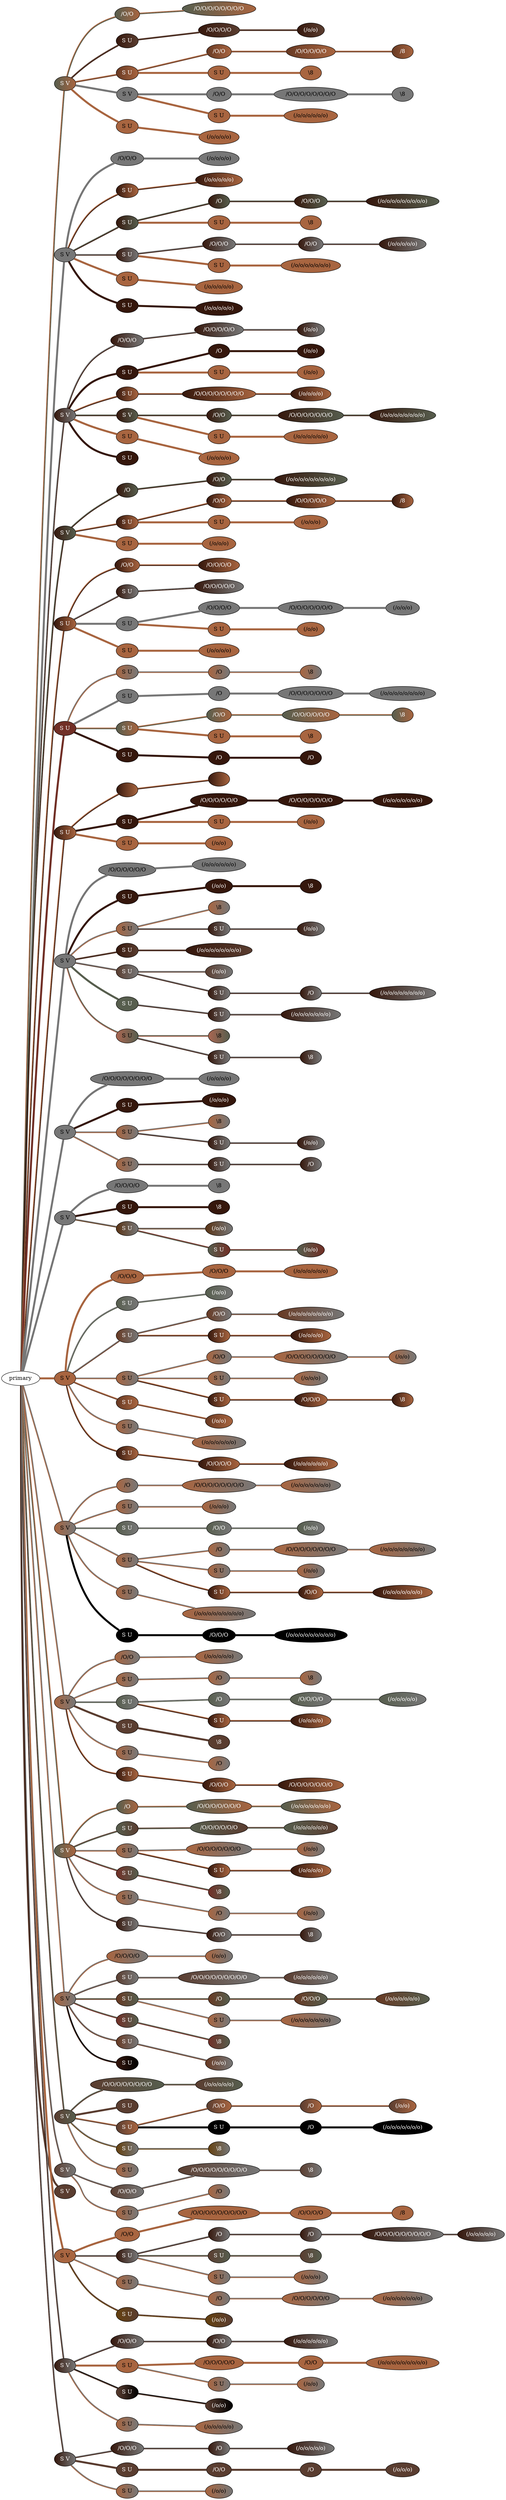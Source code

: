 graph {
 graph [rankdir=LR]
"1" [qtype="pendant_node", pendant_colors="#575E4E:#A86540", pendant_ply="S", pendant_attach="V", pendant_length="55.5", label="S V", style=filled, fillcolor="#575E4E:#A86540", fontcolor="#ffffff"]
"primary" -- "1" [qtype="pendant_link",penwidth=2,color="#575E4E:#A86540"]
"1:0" [qtype="knot_node", knot_value="2", knot_type="S", knot_position="21.0", knot_spin="S", label="/O/O", style=filled, fillcolor="#575E4E:#A86540" , fontcolor="#ffffff"]
"1" -- "1:0" [qtype="knot_link",penwidth=2,color="#575E4E:#A86540"]
"1:1" [qtype="knot_node", knot_value="8", knot_type="S", knot_position="30.0", knot_spin="S", label="/O/O/O/O/O/O/O/O", style=filled, fillcolor="#575E4E:#A86540" , fontcolor="#ffffff"]
"1:0" -- "1:1" [qtype="knot_link",penwidth=2,color="#575E4E:#A86540"]
"1s1" [qtype="pendant_node", pendant_colors="#35170C:#5A3D30", pendant_ply="S", pendant_attach="U", pendant_length="76.0", label="S U", style=filled, fillcolor="#35170C:#5A3D30", fontcolor="#ffffff"]
"1" -- "1s1" [qtype="pendant_link",penwidth=2,color="#35170C:#5A3D30"]
"1s1:0" [qtype="knot_node", knot_value="4", knot_type="S", knot_position="23.0", knot_spin="S", label="/O/O/O/O", style=filled, fillcolor="#35170C:#5A3D30" , fontcolor="#ffffff"]
"1s1" -- "1s1:0" [qtype="knot_link",penwidth=2,color="#35170C:#5A3D30"]
"1s1:1" [qtype="knot_node", knot_value="2", knot_type="L", knot_position="33.0", knot_spin="S", label="(/o/o)", style=filled, fillcolor="#35170C:#5A3D30" , fontcolor="#ffffff"]
"1s1:0" -- "1s1:1" [qtype="knot_link",penwidth=2,color="#35170C:#5A3D30"]
"1s2" [qtype="pendant_node", pendant_colors="#673923:#A86540", pendant_ply="S", pendant_attach="U", pendant_length="58.0", label="S U", style=filled, fillcolor="#673923:#A86540", fontcolor="#ffffff"]
"1" -- "1s2" [qtype="pendant_link",penwidth=2,color="#673923:#A86540"]
"1s2:0" [qtype="knot_node", knot_value="2", knot_type="S", knot_position="13.5", knot_spin="S", label="/O/O", style=filled, fillcolor="#673923:#A86540" , fontcolor="#ffffff"]
"1s2" -- "1s2:0" [qtype="knot_link",penwidth=2,color="#673923:#A86540"]
"1s2:1" [qtype="knot_node", knot_value="5", knot_type="S", knot_position="22.5", knot_spin="S", label="/O/O/O/O/O", style=filled, fillcolor="#673923:#A86540" , fontcolor="#ffffff"]
"1s2:0" -- "1s2:1" [qtype="knot_link",penwidth=2,color="#673923:#A86540"]
"1s2:2" [qtype="knot_node", knot_value="1", knot_type="E", knot_position="30.5", knot_spin="S", label="/8", style=filled, fillcolor="#673923:#A86540" , fontcolor="#ffffff"]
"1s2:1" -- "1s2:2" [qtype="knot_link",penwidth=2,color="#673923:#A86540"]
"1s2s1" [qtype="pendant_node", pendant_colors="#A86540", pendant_ply="S", pendant_attach="U", pendant_length="45.5", label="S U", style=filled, fillcolor="#A86540", fontcolor="#000000"]
"1s2" -- "1s2s1" [qtype="pendant_link",penwidth=5,color="#A86540"]
"1s2s1:0" [qtype="knot_node", knot_value="1", knot_type="E", knot_position="29.0", knot_spin="Z", label="\\8", style=filled, fillcolor="#A86540" , fontcolor="#000000"]
"1s2s1" -- "1s2s1:0" [qtype="knot_link",penwidth=5,color="#A86540"]
"1s3" [qtype="pendant_node", pendant_colors="#777777", pendant_ply="S", pendant_attach="V", pendant_length="48.0", label="S V", style=filled, fillcolor="#777777", fontcolor="#000000"]
"1" -- "1s3" [qtype="pendant_link",penwidth=5,color="#777777"]
"1s3:0" [qtype="knot_node", knot_value="2", knot_type="S", knot_position="13.0", knot_spin="S", label="/O/O", style=filled, fillcolor="#777777" , fontcolor="#000000"]
"1s3" -- "1s3:0" [qtype="knot_link",penwidth=5,color="#777777"]
"1s3:1" [qtype="knot_node", knot_value="8", knot_type="S", knot_position="22.5", knot_spin="S", label="/O/O/O/O/O/O/O/O", style=filled, fillcolor="#777777" , fontcolor="#000000"]
"1s3:0" -- "1s3:1" [qtype="knot_link",penwidth=5,color="#777777"]
"1s3:2" [qtype="knot_node", knot_value="1", knot_type="E", knot_position="31.5", knot_spin="Z", label="\\8", style=filled, fillcolor="#777777" , fontcolor="#000000"]
"1s3:1" -- "1s3:2" [qtype="knot_link",penwidth=5,color="#777777"]
"1s3s1" [qtype="pendant_node", pendant_colors="#A86540", pendant_ply="S", pendant_attach="U", pendant_length="41.5", label="S U", style=filled, fillcolor="#A86540", fontcolor="#000000"]
"1s3" -- "1s3s1" [qtype="pendant_link",penwidth=5,color="#A86540"]
"1s3s1:0" [qtype="knot_node", knot_value="6", knot_type="L", knot_position="30.0", knot_spin="S", label="(/o/o/o/o/o/o)", style=filled, fillcolor="#A86540" , fontcolor="#000000"]
"1s3s1" -- "1s3s1:0" [qtype="knot_link",penwidth=5,color="#A86540"]
"1s4" [qtype="pendant_node", pendant_colors="#A86540", pendant_ply="S", pendant_attach="U", pendant_length="43.0", label="S U", style=filled, fillcolor="#A86540", fontcolor="#000000"]
"1" -- "1s4" [qtype="pendant_link",penwidth=5,color="#A86540"]
"1s4:0" [qtype="knot_node", knot_value="4", knot_type="L", knot_position="29.0", knot_spin="S", label="(/o/o/o/o)", style=filled, fillcolor="#A86540" , fontcolor="#000000"]
"1s4" -- "1s4:0" [qtype="knot_link",penwidth=5,color="#A86540"]
"2" [qtype="pendant_node", pendant_colors="#777777", pendant_ply="S", pendant_attach="V", pendant_length="60.0", label="S V", style=filled, fillcolor="#777777", fontcolor="#000000"]
"primary" -- "2" [qtype="pendant_link",penwidth=5,color="#777777"]
"2:0" [qtype="knot_node", knot_value="3", knot_type="S", knot_position="21.0", knot_spin="S", label="/O/O/O", style=filled, fillcolor="#777777" , fontcolor="#000000"]
"2" -- "2:0" [qtype="knot_link",penwidth=5,color="#777777"]
"2:1" [qtype="knot_node", knot_value="4", knot_type="L", knot_position="38.5", knot_spin="S", label="(/o/o/o/o)", style=filled, fillcolor="#777777" , fontcolor="#000000"]
"2:0" -- "2:1" [qtype="knot_link",penwidth=5,color="#777777"]
"2s1" [qtype="pendant_node", pendant_colors="#35170C:#A86540", pendant_ply="S", pendant_attach="U", pendant_length="87.0", label="S U", style=filled, fillcolor="#35170C:#A86540", fontcolor="#ffffff"]
"2" -- "2s1" [qtype="pendant_link",penwidth=2,color="#35170C:#A86540"]
"2s1:0" [qtype="knot_node", knot_value="5", knot_type="L", knot_position="35.0", knot_spin="S", label="(/o/o/o/o/o)", style=filled, fillcolor="#35170C:#A86540" , fontcolor="#ffffff"]
"2s1" -- "2s1:0" [qtype="knot_link",penwidth=2,color="#35170C:#A86540"]
"2s2" [qtype="pendant_node", pendant_colors="#35170C:#575E4E", pendant_ply="S", pendant_attach="U", pendant_length="75.0", label="S U", style=filled, fillcolor="#35170C:#575E4E", fontcolor="#ffffff"]
"2" -- "2s2" [qtype="pendant_link",penwidth=2,color="#35170C:#575E4E"]
"2s2:0" [qtype="knot_node", knot_value="1", knot_type="S", knot_position="14.0", knot_spin="S", label="/O", style=filled, fillcolor="#35170C:#575E4E" , fontcolor="#ffffff"]
"2s2" -- "2s2:0" [qtype="knot_link",penwidth=2,color="#35170C:#575E4E"]
"2s2:1" [qtype="knot_node", knot_value="3", knot_type="S", knot_position="24.0", knot_spin="S", label="/O/O/O", style=filled, fillcolor="#35170C:#575E4E" , fontcolor="#ffffff"]
"2s2:0" -- "2s2:1" [qtype="knot_link",penwidth=2,color="#35170C:#575E4E"]
"2s2:2" [qtype="knot_node", knot_value="9", knot_type="L", knot_position="32.5", knot_spin="S", label="(/o/o/o/o/o/o/o/o/o)", style=filled, fillcolor="#35170C:#575E4E" , fontcolor="#ffffff"]
"2s2:1" -- "2s2:2" [qtype="knot_link",penwidth=2,color="#35170C:#575E4E"]
"2s2s1" [qtype="pendant_node", pendant_colors="#A86540", pendant_ply="S", pendant_attach="U", pendant_length="48.5", label="S U", style=filled, fillcolor="#A86540", fontcolor="#000000"]
"2s2" -- "2s2s1" [qtype="pendant_link",penwidth=5,color="#A86540"]
"2s2s1:0" [qtype="knot_node", knot_value="1", knot_type="E", knot_position="30.0", knot_spin="Z", label="\\8", style=filled, fillcolor="#A86540" , fontcolor="#000000"]
"2s2s1" -- "2s2s1:0" [qtype="knot_link",penwidth=5,color="#A86540"]
"2s3" [qtype="pendant_node", pendant_colors="#35170C:#777777", pendant_ply="S", pendant_attach="U", pendant_length="62.0", label="S U", style=filled, fillcolor="#35170C:#777777", fontcolor="#ffffff"]
"2" -- "2s3" [qtype="pendant_link",penwidth=2,color="#35170C:#777777"]
"2s3:0" [qtype="knot_node", knot_value="3", knot_type="S", knot_position="13.5", knot_spin="S", label="/O/O/O", style=filled, fillcolor="#35170C:#777777" , fontcolor="#ffffff"]
"2s3" -- "2s3:0" [qtype="knot_link",penwidth=2,color="#35170C:#777777"]
"2s3:1" [qtype="knot_node", knot_value="2", knot_type="S", knot_position="23.5", knot_spin="S", label="/O/O", style=filled, fillcolor="#35170C:#777777" , fontcolor="#ffffff"]
"2s3:0" -- "2s3:1" [qtype="knot_link",penwidth=2,color="#35170C:#777777"]
"2s3:2" [qtype="knot_node", knot_value="5", knot_type="L", knot_position="31.0", knot_spin="S", label="(/o/o/o/o/o)", style=filled, fillcolor="#35170C:#777777" , fontcolor="#ffffff"]
"2s3:1" -- "2s3:2" [qtype="knot_link",penwidth=2,color="#35170C:#777777"]
"2s3s1" [qtype="pendant_node", pendant_colors="#A86540", pendant_ply="S", pendant_attach="U", pendant_length="38.5", label="S U", style=filled, fillcolor="#A86540", fontcolor="#000000"]
"2s3" -- "2s3s1" [qtype="pendant_link",penwidth=5,color="#A86540"]
"2s3s1:0" [qtype="knot_node", knot_value="7", knot_type="L", knot_position="28.5", knot_spin="S", label="(/o/o/o/o/o/o/o)", style=filled, fillcolor="#A86540" , fontcolor="#000000"]
"2s3s1" -- "2s3s1:0" [qtype="knot_link",penwidth=5,color="#A86540"]
"2s4" [qtype="pendant_node", pendant_colors="#A86540", pendant_ply="S", pendant_attach="U", pendant_length="39.5", label="S U", style=filled, fillcolor="#A86540", fontcolor="#000000"]
"2" -- "2s4" [qtype="pendant_link",penwidth=5,color="#A86540"]
"2s4:0" [qtype="knot_node", knot_value="5", knot_type="L", knot_position="30.5", knot_spin="S", label="(/o/o/o/o/o)", style=filled, fillcolor="#A86540" , fontcolor="#000000"]
"2s4" -- "2s4:0" [qtype="knot_link",penwidth=5,color="#A86540"]
"2s5" [qtype="pendant_node", pendant_colors="#35170C", pendant_ply="S", pendant_attach="U", pendant_length="39.5", label="S U", style=filled, fillcolor="#35170C", fontcolor="#ffffff"]
"2" -- "2s5" [qtype="pendant_link",penwidth=5,color="#35170C"]
"2s5:0" [qtype="knot_node", knot_value="5", knot_type="L", knot_position="23.0", knot_spin="S", label="(/o/o/o/o/o)", style=filled, fillcolor="#35170C" , fontcolor="#ffffff"]
"2s5" -- "2s5:0" [qtype="knot_link",penwidth=5,color="#35170C"]
"3" [qtype="pendant_node", pendant_colors="#35170C:#777777", pendant_ply="S", pendant_attach="V", pendant_length="61.5", label="S V", style=filled, fillcolor="#35170C:#777777", fontcolor="#ffffff"]
"primary" -- "3" [qtype="pendant_link",penwidth=2,color="#35170C:#777777"]
"3:0" [qtype="knot_node", knot_value="3", knot_type="S", knot_position="22.5", knot_spin="S", label="/O/O/O", style=filled, fillcolor="#35170C:#777777" , fontcolor="#ffffff"]
"3" -- "3:0" [qtype="knot_link",penwidth=2,color="#35170C:#777777"]
"3:1" [qtype="knot_node", knot_value="5", knot_type="S", knot_position="31.5", knot_spin="S", label="/O/O/O/O/O", style=filled, fillcolor="#35170C:#777777" , fontcolor="#ffffff"]
"3:0" -- "3:1" [qtype="knot_link",penwidth=2,color="#35170C:#777777"]
"3:2" [qtype="knot_node", knot_value="2", knot_type="L", knot_position="41.0", knot_spin="S", label="(/o/o)", style=filled, fillcolor="#35170C:#777777" , fontcolor="#ffffff"]
"3:1" -- "3:2" [qtype="knot_link",penwidth=2,color="#35170C:#777777"]
"3s1" [qtype="pendant_node", pendant_colors="#35170C", pendant_ply="S", pendant_attach="U", pendant_length="42.5", label="S U", style=filled, fillcolor="#35170C", fontcolor="#ffffff"]
"3" -- "3s1" [qtype="pendant_link",penwidth=5,color="#35170C"]
"3s1:0" [qtype="knot_node", knot_value="1", knot_type="S", knot_position="23.0", knot_spin="S", label="/O", style=filled, fillcolor="#35170C" , fontcolor="#ffffff"]
"3s1" -- "3s1:0" [qtype="knot_link",penwidth=5,color="#35170C"]
"3s1:1" [qtype="knot_node", knot_value="2", knot_type="L", knot_position="33.0", knot_spin="S", label="(/o/o)", style=filled, fillcolor="#35170C" , fontcolor="#ffffff"]
"3s1:0" -- "3s1:1" [qtype="knot_link",penwidth=5,color="#35170C"]
"3s1s1" [qtype="pendant_node", pendant_colors="#A86540", pendant_ply="S", pendant_attach="U", pendant_length="48.0", label="S U", style=filled, fillcolor="#A86540", fontcolor="#000000"]
"3s1" -- "3s1s1" [qtype="pendant_link",penwidth=5,color="#A86540"]
"3s1s1:0" [qtype="knot_node", knot_value="2", knot_type="L", knot_position="29.0", knot_spin="S", label="(/o/o)", style=filled, fillcolor="#A86540" , fontcolor="#000000"]
"3s1s1" -- "3s1s1:0" [qtype="knot_link",penwidth=5,color="#A86540"]
"3s2" [qtype="pendant_node", pendant_colors="#35170C:#A86540", pendant_ply="S", pendant_attach="U", pendant_length="58.0", label="S U", style=filled, fillcolor="#35170C:#A86540", fontcolor="#ffffff"]
"3" -- "3s2" [qtype="pendant_link",penwidth=2,color="#35170C:#A86540"]
"3s2:0" [qtype="knot_node", knot_value="8", knot_type="S", knot_position="24.0", knot_spin="S", label="/O/O/O/O/O/O/O/O", style=filled, fillcolor="#35170C:#A86540" , fontcolor="#ffffff"]
"3s2" -- "3s2:0" [qtype="knot_link",penwidth=2,color="#35170C:#A86540"]
"3s2:1" [qtype="knot_node", knot_value="4", knot_type="L", knot_position="33.5", knot_spin="S", label="(/o/o/o/o)", style=filled, fillcolor="#35170C:#A86540" , fontcolor="#ffffff"]
"3s2:0" -- "3s2:1" [qtype="knot_link",penwidth=2,color="#35170C:#A86540"]
"3s3" [qtype="pendant_node", pendant_colors="#35170C:#575E4E", pendant_ply="S", pendant_attach="V", pendant_length="38.5", label="S V", style=filled, fillcolor="#35170C:#575E4E", fontcolor="#ffffff"]
"3" -- "3s3" [qtype="pendant_link",penwidth=2,color="#35170C:#575E4E"]
"3s3:0" [qtype="knot_node", knot_value="2", knot_type="S", knot_position="13.0", knot_spin="S", label="/O/O", style=filled, fillcolor="#35170C:#575E4E" , fontcolor="#ffffff"]
"3s3" -- "3s3:0" [qtype="knot_link",penwidth=2,color="#35170C:#575E4E"]
"3s3:1" [qtype="knot_node", knot_value="7", knot_type="S", knot_position="23.5", knot_spin="S", label="/O/O/O/O/O/O/O", style=filled, fillcolor="#35170C:#575E4E" , fontcolor="#ffffff"]
"3s3:0" -- "3s3:1" [qtype="knot_link",penwidth=2,color="#35170C:#575E4E"]
"3s3:2" [qtype="knot_node", knot_value="8", knot_type="L", knot_position="31.5", knot_spin="S", label="(/o/o/o/o/o/o/o/o)", style=filled, fillcolor="#35170C:#575E4E" , fontcolor="#ffffff"]
"3s3:1" -- "3s3:2" [qtype="knot_link",penwidth=2,color="#35170C:#575E4E"]
"3s3s1" [qtype="pendant_node", pendant_colors="#A86540", pendant_ply="S", pendant_attach="U", pendant_length="47.0", label="S U", style=filled, fillcolor="#A86540", fontcolor="#000000"]
"3s3" -- "3s3s1" [qtype="pendant_link",penwidth=5,color="#A86540"]
"3s3s1:0" [qtype="knot_node", knot_value="6", knot_type="L", knot_position="30.0", knot_spin="S", label="(/o/o/o/o/o/o)", style=filled, fillcolor="#A86540" , fontcolor="#000000"]
"3s3s1" -- "3s3s1:0" [qtype="knot_link",penwidth=5,color="#A86540"]
"3s4" [qtype="pendant_node", pendant_colors="#A86540", pendant_ply="S", pendant_attach="U", pendant_length="41.5", label="S U", style=filled, fillcolor="#A86540", fontcolor="#000000"]
"3" -- "3s4" [qtype="pendant_link",penwidth=5,color="#A86540"]
"3s4:0" [qtype="knot_node", knot_value="4", knot_type="L", knot_position="30.0", knot_spin="S", label="(/o/o/o/o)", style=filled, fillcolor="#A86540" , fontcolor="#000000"]
"3s4" -- "3s4:0" [qtype="knot_link",penwidth=5,color="#A86540"]
"3s5" [qtype="pendant_node", pendant_colors="#35170C", pendant_ply="S", pendant_attach="U", pendant_length="17.5", label="S U", style=filled, fillcolor="#35170C", fontcolor="#ffffff"]
"3" -- "3s5" [qtype="pendant_link",penwidth=5,color="#35170C"]
"4" [qtype="pendant_node", pendant_colors="#35170C:#575E4E", pendant_ply="S", pendant_attach="V", pendant_length="70.0", label="S V", style=filled, fillcolor="#35170C:#575E4E", fontcolor="#ffffff"]
"primary" -- "4" [qtype="pendant_link",penwidth=2,color="#35170C:#575E4E"]
"4:0" [qtype="knot_node", knot_value="1", knot_type="S", knot_position="21.0", knot_spin="S", label="/O", style=filled, fillcolor="#35170C:#575E4E" , fontcolor="#ffffff"]
"4" -- "4:0" [qtype="knot_link",penwidth=2,color="#35170C:#575E4E"]
"4:1" [qtype="knot_node", knot_value="2", knot_type="S", knot_position="31.0", knot_spin="S", label="/O/O", style=filled, fillcolor="#35170C:#575E4E" , fontcolor="#ffffff"]
"4:0" -- "4:1" [qtype="knot_link",penwidth=2,color="#35170C:#575E4E"]
"4:2" [qtype="knot_node", knot_value="9", knot_type="L", knot_position="39.5", knot_spin="S", label="(/o/o/o/o/o/o/o/o/o)", style=filled, fillcolor="#35170C:#575E4E" , fontcolor="#ffffff"]
"4:1" -- "4:2" [qtype="knot_link",penwidth=2,color="#35170C:#575E4E"]
"4s1" [qtype="pendant_node", pendant_colors="#35170C:#A86540", pendant_ply="S", pendant_attach="U", pendant_length="78.0", label="S U", style=filled, fillcolor="#35170C:#A86540", fontcolor="#ffffff"]
"4" -- "4s1" [qtype="pendant_link",penwidth=2,color="#35170C:#A86540"]
"4s1:0" [qtype="knot_node", knot_value="2", knot_type="S", knot_position="16.0", knot_spin="S", label="/O/O", style=filled, fillcolor="#35170C:#A86540" , fontcolor="#ffffff"]
"4s1" -- "4s1:0" [qtype="knot_link",penwidth=2,color="#35170C:#A86540"]
"4s1:1" [qtype="knot_node", knot_value="5", knot_type="S", knot_position="26.5", knot_spin="S", label="/O/O/O/O/O", style=filled, fillcolor="#35170C:#A86540" , fontcolor="#ffffff"]
"4s1:0" -- "4s1:1" [qtype="knot_link",penwidth=2,color="#35170C:#A86540"]
"4s1:2" [qtype="knot_node", knot_value="1", knot_type="E", knot_position="36.0", knot_spin="S", label="/8", style=filled, fillcolor="#35170C:#A86540" , fontcolor="#ffffff"]
"4s1:1" -- "4s1:2" [qtype="knot_link",penwidth=2,color="#35170C:#A86540"]
"4s1s1" [qtype="pendant_node", pendant_colors="#A86540", pendant_ply="S", pendant_attach="U", pendant_length="49.5", label="S U", style=filled, fillcolor="#A86540", fontcolor="#000000"]
"4s1" -- "4s1s1" [qtype="pendant_link",penwidth=5,color="#A86540"]
"4s1s1:0" [qtype="knot_node", knot_value="3", knot_type="L", knot_position="30.5", knot_spin="S", label="(/o/o/o)", style=filled, fillcolor="#A86540" , fontcolor="#000000"]
"4s1s1" -- "4s1s1:0" [qtype="knot_link",penwidth=5,color="#A86540"]
"4s2" [qtype="pendant_node", pendant_colors="#A86540", pendant_ply="S", pendant_attach="U", pendant_length="43.0", label="S U", style=filled, fillcolor="#A86540", fontcolor="#000000"]
"4" -- "4s2" [qtype="pendant_link",penwidth=5,color="#A86540"]
"4s2:0" [qtype="knot_node", knot_value="3", knot_type="L", knot_position="30.5", knot_spin="S", label="(/o/o/o)", style=filled, fillcolor="#A86540" , fontcolor="#000000"]
"4s2" -- "4s2:0" [qtype="knot_link",penwidth=5,color="#A86540"]
"5" [qtype="pendant_node", pendant_colors="#35170C:#A86540", pendant_ply="S", pendant_attach="U", pendant_length="68.0", label="S U", style=filled, fillcolor="#35170C:#A86540", fontcolor="#ffffff"]
"primary" -- "5" [qtype="pendant_link",penwidth=2,color="#35170C:#A86540"]
"5:0" [qtype="knot_node", knot_value="2", knot_type="S", knot_position="16.5", knot_spin="S", label="/O/O", style=filled, fillcolor="#35170C:#A86540" , fontcolor="#ffffff"]
"5" -- "5:0" [qtype="knot_link",penwidth=2,color="#35170C:#A86540"]
"5:1" [qtype="knot_node", knot_value="4", knot_type="S", knot_position="26.5", knot_spin="S", label="/O/O/O/O", style=filled, fillcolor="#35170C:#A86540" , fontcolor="#ffffff"]
"5:0" -- "5:1" [qtype="knot_link",penwidth=2,color="#35170C:#A86540"]
"5s1" [qtype="pendant_node", pendant_colors="#35170C:#777777", pendant_ply="S", pendant_attach="U", pendant_length="69.5", label="S U", style=filled, fillcolor="#35170C:#777777", fontcolor="#ffffff"]
"5" -- "5s1" [qtype="pendant_link",penwidth=2,color="#35170C:#777777"]
"5s1:0" [qtype="knot_node", knot_value="5", knot_type="S", knot_position="22.5", knot_spin="S", label="/O/O/O/O/O", style=filled, fillcolor="#35170C:#777777" , fontcolor="#ffffff"]
"5s1" -- "5s1:0" [qtype="knot_link",penwidth=2,color="#35170C:#777777"]
"5s2" [qtype="pendant_node", pendant_colors="#777777", pendant_ply="S", pendant_attach="U", pendant_length="54.5", label="S U", style=filled, fillcolor="#777777", fontcolor="#000000"]
"5" -- "5s2" [qtype="pendant_link",penwidth=5,color="#777777"]
"5s2:0" [qtype="knot_node", knot_value="4", knot_type="S", knot_position="12.5", knot_spin="S", label="/O/O/O/O", style=filled, fillcolor="#777777" , fontcolor="#000000"]
"5s2" -- "5s2:0" [qtype="knot_link",penwidth=5,color="#777777"]
"5s2:1" [qtype="knot_node", knot_value="7", knot_type="S", knot_position="22.0", knot_spin="S", label="/O/O/O/O/O/O/O", style=filled, fillcolor="#777777" , fontcolor="#000000"]
"5s2:0" -- "5s2:1" [qtype="knot_link",penwidth=5,color="#777777"]
"5s2:2" [qtype="knot_node", knot_value="3", knot_type="L", knot_position="31.0", knot_spin="S", label="(/o/o/o)", style=filled, fillcolor="#777777" , fontcolor="#000000"]
"5s2:1" -- "5s2:2" [qtype="knot_link",penwidth=5,color="#777777"]
"5s2s1" [qtype="pendant_node", pendant_colors="#A86540", pendant_ply="S", pendant_attach="U", pendant_length="45.0", label="S U", style=filled, fillcolor="#A86540", fontcolor="#000000"]
"5s2" -- "5s2s1" [qtype="pendant_link",penwidth=5,color="#A86540"]
"5s2s1:0" [qtype="knot_node", knot_value="2", knot_type="L", knot_position="29.5", knot_spin="S", label="(/o/o)", style=filled, fillcolor="#A86540" , fontcolor="#000000"]
"5s2s1" -- "5s2s1:0" [qtype="knot_link",penwidth=5,color="#A86540"]
"5s3" [qtype="pendant_node", pendant_colors="#A86540", pendant_ply="S", pendant_attach="U", pendant_length="44.0", label="S U", style=filled, fillcolor="#A86540", fontcolor="#000000"]
"5" -- "5s3" [qtype="pendant_link",penwidth=5,color="#A86540"]
"5s3:0" [qtype="knot_node", knot_value="4", knot_type="L", knot_position="30.0", knot_spin="S", label="(/o/o/o/o)", style=filled, fillcolor="#A86540" , fontcolor="#000000"]
"5s3" -- "5s3:0" [qtype="knot_link",penwidth=5,color="#A86540"]
"6" [qtype="pendant_node", pendant_colors="#712F26", pendant_ply="S", pendant_attach="U", pendant_length="77.0", label="S U", style=filled, fillcolor="#712F26", fontcolor="#ffffff"]
"primary" -- "6" [qtype="pendant_link",penwidth=5,color="#712F26"]
"6s1" [qtype="pendant_node", pendant_colors="#A86540:#777777", pendant_ply="S", pendant_attach="U", pendant_length="68.0", label="S U", style=filled, fillcolor="#A86540:#777777", fontcolor="#000000"]
"6" -- "6s1" [qtype="pendant_link",penwidth=2,color="#A86540:#777777"]
"6s1:0" [qtype="knot_node", knot_value="1", knot_type="S", knot_position="24.0", knot_spin="S", label="/O", style=filled, fillcolor="#A86540:#777777" , fontcolor="#000000"]
"6s1" -- "6s1:0" [qtype="knot_link",penwidth=2,color="#A86540:#777777"]
"6s1:1" [qtype="knot_node", knot_value="1", knot_type="E", knot_position="32.5", knot_spin="Z", label="\\8", style=filled, fillcolor="#A86540:#777777" , fontcolor="#000000"]
"6s1:0" -- "6s1:1" [qtype="knot_link",penwidth=2,color="#A86540:#777777"]
"6s2" [qtype="pendant_node", pendant_colors="#777777", pendant_ply="S", pendant_attach="U", pendant_length="57.5", label="S U", style=filled, fillcolor="#777777", fontcolor="#000000"]
"6" -- "6s2" [qtype="pendant_link",penwidth=5,color="#777777"]
"6s2:0" [qtype="knot_node", knot_value="1", knot_type="S", knot_position="13.5", knot_spin="S", label="/O", style=filled, fillcolor="#777777" , fontcolor="#000000"]
"6s2" -- "6s2:0" [qtype="knot_link",penwidth=5,color="#777777"]
"6s2:1" [qtype="knot_node", knot_value="7", knot_type="S", knot_position="23.0", knot_spin="S", label="/O/O/O/O/O/O/O", style=filled, fillcolor="#777777" , fontcolor="#000000"]
"6s2:0" -- "6s2:1" [qtype="knot_link",penwidth=5,color="#777777"]
"6s2:2" [qtype="knot_node", knot_value="8", knot_type="L", knot_position="32.0", knot_spin="S", label="(/o/o/o/o/o/o/o/o)", style=filled, fillcolor="#777777" , fontcolor="#000000"]
"6s2:1" -- "6s2:2" [qtype="knot_link",penwidth=5,color="#777777"]
"6s3" [qtype="pendant_node", pendant_colors="#575E4E:#A86540", pendant_ply="S", pendant_attach="U", pendant_length="60.5", label="S U", style=filled, fillcolor="#575E4E:#A86540", fontcolor="#ffffff"]
"6" -- "6s3" [qtype="pendant_link",penwidth=2,color="#575E4E:#A86540"]
"6s3:0" [qtype="knot_node", knot_value="2", knot_type="S", knot_position="14.0", knot_spin="S", label="/O/O", style=filled, fillcolor="#575E4E:#A86540" , fontcolor="#ffffff"]
"6s3" -- "6s3:0" [qtype="knot_link",penwidth=2,color="#575E4E:#A86540"]
"6s3:1" [qtype="knot_node", knot_value="6", knot_type="S", knot_position="24.0", knot_spin="S", label="/O/O/O/O/O/O", style=filled, fillcolor="#575E4E:#A86540" , fontcolor="#ffffff"]
"6s3:0" -- "6s3:1" [qtype="knot_link",penwidth=2,color="#575E4E:#A86540"]
"6s3:2" [qtype="knot_node", knot_value="1", knot_type="E", knot_position="33.0", knot_spin="Z", label="\\8", style=filled, fillcolor="#575E4E:#A86540" , fontcolor="#ffffff"]
"6s3:1" -- "6s3:2" [qtype="knot_link",penwidth=2,color="#575E4E:#A86540"]
"6s3s1" [qtype="pendant_node", pendant_colors="#A86540", pendant_ply="S", pendant_attach="U", pendant_length="71.0", label="S U", style=filled, fillcolor="#A86540", fontcolor="#000000"]
"6s3" -- "6s3s1" [qtype="pendant_link",penwidth=5,color="#A86540"]
"6s3s1:0" [qtype="knot_node", knot_value="1", knot_type="E", knot_position="30.0", knot_spin="Z", label="\\8", style=filled, fillcolor="#A86540" , fontcolor="#000000"]
"6s3s1" -- "6s3s1:0" [qtype="knot_link",penwidth=5,color="#A86540"]
"6s4" [qtype="pendant_node", pendant_colors="#35170C", pendant_ply="S", pendant_attach="U", pendant_length="23.5", label="S U", style=filled, fillcolor="#35170C", fontcolor="#ffffff"]
"6" -- "6s4" [qtype="pendant_link",penwidth=5,color="#35170C"]
"6s4:0" [qtype="knot_node", knot_value="1", knot_type="S", knot_position="13.5", knot_spin="S", label="/O", style=filled, fillcolor="#35170C" , fontcolor="#ffffff"]
"6s4" -- "6s4:0" [qtype="knot_link",penwidth=5,color="#35170C"]
"6s4:1" [qtype="knot_node", knot_value="1", knot_type="S", knot_position="23.5", knot_spin="S", label="/O", style=filled, fillcolor="#35170C" , fontcolor="#ffffff"]
"6s4:0" -- "6s4:1" [qtype="knot_link",penwidth=5,color="#35170C"]
"7" [qtype="pendant_node", pendant_colors="#35170C:#A86540", pendant_ply="S", pendant_attach="U", pendant_length="45.0", label="S U", style=filled, fillcolor="#35170C:#A86540", fontcolor="#ffffff"]
"primary" -- "7" [qtype="pendant_link",penwidth=2,color="#35170C:#A86540"]
"7:0" [qtype="knot_node", knot_value="1", knot_type="", knot_position="0", knot_spin="N", label="", style=filled, fillcolor="#35170C:#A86540" , fontcolor="#ffffff"]
"7" -- "7:0" [qtype="knot_link",penwidth=2,color="#35170C:#A86540"]
"7:1" [qtype="knot_node", knot_value="1", knot_type="IR", knot_position="0", knot_spin="DIR", label="", style=filled, fillcolor="#35170C:#A86540" , fontcolor="#ffffff"]
"7:0" -- "7:1" [qtype="knot_link",penwidth=2,color="#35170C:#A86540"]
"7s1" [qtype="pendant_node", pendant_colors="#35170C", pendant_ply="S", pendant_attach="U", pendant_length="50.0", label="S U", style=filled, fillcolor="#35170C", fontcolor="#ffffff"]
"7" -- "7s1" [qtype="pendant_link",penwidth=5,color="#35170C"]
"7s1:0" [qtype="knot_node", knot_value="6", knot_type="S", knot_position="13.0", knot_spin="S", label="/O/O/O/O/O/O", style=filled, fillcolor="#35170C" , fontcolor="#ffffff"]
"7s1" -- "7s1:0" [qtype="knot_link",penwidth=5,color="#35170C"]
"7s1:1" [qtype="knot_node", knot_value="7", knot_type="S", knot_position="23.0", knot_spin="S", label="/O/O/O/O/O/O/O", style=filled, fillcolor="#35170C" , fontcolor="#ffffff"]
"7s1:0" -- "7s1:1" [qtype="knot_link",penwidth=5,color="#35170C"]
"7s1:2" [qtype="knot_node", knot_value="7", knot_type="L", knot_position="33.0", knot_spin="S", label="(/o/o/o/o/o/o/o)", style=filled, fillcolor="#35170C" , fontcolor="#ffffff"]
"7s1:1" -- "7s1:2" [qtype="knot_link",penwidth=5,color="#35170C"]
"7s1s1" [qtype="pendant_node", pendant_colors="#A86540", pendant_ply="S", pendant_attach="U", pendant_length="49.5", label="S U", style=filled, fillcolor="#A86540", fontcolor="#000000"]
"7s1" -- "7s1s1" [qtype="pendant_link",penwidth=5,color="#A86540"]
"7s1s1:0" [qtype="knot_node", knot_value="2", knot_type="L", knot_position="31.0", knot_spin="S", label="(/o/o)", style=filled, fillcolor="#A86540" , fontcolor="#000000"]
"7s1s1" -- "7s1s1:0" [qtype="knot_link",penwidth=5,color="#A86540"]
"7s2" [qtype="pendant_node", pendant_colors="#A86540", pendant_ply="S", pendant_attach="U", pendant_length="49.5", label="S U", style=filled, fillcolor="#A86540", fontcolor="#000000"]
"7" -- "7s2" [qtype="pendant_link",penwidth=5,color="#A86540"]
"7s2:0" [qtype="knot_node", knot_value="2", knot_type="L", knot_position="31.5", knot_spin="S", label="(/o/o)", style=filled, fillcolor="#A86540" , fontcolor="#000000"]
"7s2" -- "7s2:0" [qtype="knot_link",penwidth=5,color="#A86540"]
"8" [qtype="pendant_node", pendant_colors="#777777", pendant_ply="S", pendant_attach="V", pendant_length="62.0", label="S V", style=filled, fillcolor="#777777", fontcolor="#000000"]
"primary" -- "8" [qtype="pendant_link",penwidth=5,color="#777777"]
"8:0" [qtype="knot_node", knot_value="6", knot_type="S", knot_position="40.5", knot_spin="S", label="/O/O/O/O/O/O", style=filled, fillcolor="#777777" , fontcolor="#000000"]
"8" -- "8:0" [qtype="knot_link",penwidth=5,color="#777777"]
"8:1" [qtype="knot_node", knot_value="6", knot_type="L", knot_position="51.0", knot_spin="S", label="(/o/o/o/o/o/o)", style=filled, fillcolor="#777777" , fontcolor="#000000"]
"8:0" -- "8:1" [qtype="knot_link",penwidth=5,color="#777777"]
"8s1" [qtype="pendant_node", pendant_colors="#35170C", pendant_ply="S", pendant_attach="U", pendant_length="51.0", label="S U", style=filled, fillcolor="#35170C", fontcolor="#ffffff"]
"8" -- "8s1" [qtype="pendant_link",penwidth=5,color="#35170C"]
"8s1:0" [qtype="knot_node", knot_value="2", knot_type="L", knot_position="15.0", knot_spin="S", label="(/o/o)", style=filled, fillcolor="#35170C" , fontcolor="#ffffff"]
"8s1" -- "8s1:0" [qtype="knot_link",penwidth=5,color="#35170C"]
"8s1:1" [qtype="knot_node", knot_value="1", knot_type="E", knot_position="23.5", knot_spin="Z", label="\\8", style=filled, fillcolor="#35170C" , fontcolor="#ffffff"]
"8s1:0" -- "8s1:1" [qtype="knot_link",penwidth=5,color="#35170C"]
"8s2" [qtype="pendant_node", pendant_colors="#A86540:#777777", pendant_ply="S", pendant_attach="U", pendant_length="40.0", label="S U", style=filled, fillcolor="#A86540:#777777", fontcolor="#000000"]
"8" -- "8s2" [qtype="pendant_link",penwidth=2,color="#A86540:#777777"]
"8s2:0" [qtype="knot_node", knot_value="1", knot_type="E", knot_position="15.0", knot_spin="Z", label="\\8", style=filled, fillcolor="#A86540:#777777" , fontcolor="#000000"]
"8s2" -- "8s2:0" [qtype="knot_link",penwidth=2,color="#A86540:#777777"]
"8s2s1" [qtype="pendant_node", pendant_colors="#35170C:#777777", pendant_ply="S", pendant_attach="U", pendant_length="39.5", label="S U", style=filled, fillcolor="#35170C:#777777", fontcolor="#ffffff"]
"8s2" -- "8s2s1" [qtype="pendant_link",penwidth=2,color="#35170C:#777777"]
"8s2s1:0" [qtype="knot_node", knot_value="2", knot_type="L", knot_position="13.5", knot_spin="S", label="(/o/o)", style=filled, fillcolor="#35170C:#777777" , fontcolor="#ffffff"]
"8s2s1" -- "8s2s1:0" [qtype="knot_link",penwidth=2,color="#35170C:#777777"]
"8s3" [qtype="pendant_node", pendant_colors="#35170C:#5A3D30", pendant_ply="S", pendant_attach="U", pendant_length="35.0", label="S U", style=filled, fillcolor="#35170C:#5A3D30", fontcolor="#ffffff"]
"8" -- "8s3" [qtype="pendant_link",penwidth=2,color="#35170C:#5A3D30"]
"8s3:0" [qtype="knot_node", knot_value="8", knot_type="L", knot_position="14.5", knot_spin="S", label="(/o/o/o/o/o/o/o/o)", style=filled, fillcolor="#35170C:#5A3D30" , fontcolor="#ffffff"]
"8s3" -- "8s3:0" [qtype="knot_link",penwidth=2,color="#35170C:#5A3D30"]
"8s4" [qtype="pendant_node", pendant_colors="#5A3D30:#777777", pendant_ply="S", pendant_attach="U", pendant_length="38.5", label="S U", style=filled, fillcolor="#5A3D30:#777777", fontcolor="#ffffff"]
"8" -- "8s4" [qtype="pendant_link",penwidth=2,color="#5A3D30:#777777"]
"8s4:0" [qtype="knot_node", knot_value="2", knot_type="L", knot_position="14.5", knot_spin="S", label="(/o/o)", style=filled, fillcolor="#5A3D30:#777777" , fontcolor="#ffffff"]
"8s4" -- "8s4:0" [qtype="knot_link",penwidth=2,color="#5A3D30:#777777"]
"8s4s1" [qtype="pendant_node", pendant_colors="#35170C:#777777", pendant_ply="S", pendant_attach="U", pendant_length="30.5", label="S U", style=filled, fillcolor="#35170C:#777777", fontcolor="#ffffff"]
"8s4" -- "8s4s1" [qtype="pendant_link",penwidth=2,color="#35170C:#777777"]
"8s4s1:0" [qtype="knot_node", knot_value="1", knot_type="S", knot_position="3.5", knot_spin="S", label="/O", style=filled, fillcolor="#35170C:#777777" , fontcolor="#ffffff"]
"8s4s1" -- "8s4s1:0" [qtype="knot_link",penwidth=2,color="#35170C:#777777"]
"8s4s1:1" [qtype="knot_node", knot_value="8", knot_type="L", knot_position="13.5", knot_spin="S", label="(/o/o/o/o/o/o/o/o)", style=filled, fillcolor="#35170C:#777777" , fontcolor="#ffffff"]
"8s4s1:0" -- "8s4s1:1" [qtype="knot_link",penwidth=2,color="#35170C:#777777"]
"8s5" [qtype="pendant_node", pendant_colors="#575E4E", pendant_ply="S", pendant_attach="U", pendant_length="47.0", label="S U", style=filled, fillcolor="#575E4E", fontcolor="#ffffff"]
"8" -- "8s5" [qtype="pendant_link",penwidth=5,color="#575E4E"]
"8s5s1" [qtype="pendant_node", pendant_colors="#35170C:#777777", pendant_ply="S", pendant_attach="U", pendant_length="36.0", label="S U", style=filled, fillcolor="#35170C:#777777", fontcolor="#ffffff"]
"8s5" -- "8s5s1" [qtype="pendant_link",penwidth=2,color="#35170C:#777777"]
"8s5s1:0" [qtype="knot_node", knot_value="7", knot_type="L", knot_position="13.0", knot_spin="S", label="(/o/o/o/o/o/o/o)", style=filled, fillcolor="#35170C:#777777" , fontcolor="#ffffff"]
"8s5s1" -- "8s5s1:0" [qtype="knot_link",penwidth=2,color="#35170C:#777777"]
"8s6" [qtype="pendant_node", pendant_colors="#AA6651:#575E4E", pendant_ply="S", pendant_attach="U", pendant_length="38.0", label="S U", style=filled, fillcolor="#AA6651:#575E4E", fontcolor="#000000"]
"8" -- "8s6" [qtype="pendant_link",penwidth=2,color="#AA6651:#575E4E"]
"8s6:0" [qtype="knot_node", knot_value="1", knot_type="E", knot_position="13.5", knot_spin="Z", label="\\8", style=filled, fillcolor="#AA6651:#575E4E" , fontcolor="#000000"]
"8s6" -- "8s6:0" [qtype="knot_link",penwidth=2,color="#AA6651:#575E4E"]
"8s6s1" [qtype="pendant_node", pendant_colors="#35170C:#777777", pendant_ply="S", pendant_attach="U", pendant_length="39.0", label="S U", style=filled, fillcolor="#35170C:#777777", fontcolor="#ffffff"]
"8s6" -- "8s6s1" [qtype="pendant_link",penwidth=2,color="#35170C:#777777"]
"8s6s1:0" [qtype="knot_node", knot_value="1", knot_type="E", knot_position="13.0", knot_spin="Z", label="\\8", style=filled, fillcolor="#35170C:#777777" , fontcolor="#ffffff"]
"8s6s1" -- "8s6s1:0" [qtype="knot_link",penwidth=2,color="#35170C:#777777"]
"9" [qtype="pendant_node", pendant_colors="#777777", pendant_ply="S", pendant_attach="V", pendant_length="72.5", label="S V", style=filled, fillcolor="#777777", fontcolor="#000000"]
"primary" -- "9" [qtype="pendant_link",penwidth=5,color="#777777"]
"9:0" [qtype="knot_node", knot_value="8", knot_type="S", knot_position="38.5", knot_spin="S", label="/O/O/O/O/O/O/O/O", style=filled, fillcolor="#777777" , fontcolor="#000000"]
"9" -- "9:0" [qtype="knot_link",penwidth=5,color="#777777"]
"9:1" [qtype="knot_node", knot_value="4", knot_type="L", knot_position="48.5", knot_spin="S", label="(/o/o/o/o)", style=filled, fillcolor="#777777" , fontcolor="#000000"]
"9:0" -- "9:1" [qtype="knot_link",penwidth=5,color="#777777"]
"9s1" [qtype="pendant_node", pendant_colors="#35170C", pendant_ply="S", pendant_attach="U", pendant_length="22.5", label="S U", style=filled, fillcolor="#35170C", fontcolor="#ffffff"]
"9" -- "9s1" [qtype="pendant_link",penwidth=5,color="#35170C"]
"9s1:0" [qtype="knot_node", knot_value="3", knot_type="L", knot_position="15.0", knot_spin="S", label="(/o/o/o)", style=filled, fillcolor="#35170C" , fontcolor="#ffffff"]
"9s1" -- "9s1:0" [qtype="knot_link",penwidth=5,color="#35170C"]
"9s2" [qtype="pendant_node", pendant_colors="#A86540:#777777", pendant_ply="S", pendant_attach="U", pendant_length="43.5", label="S U", style=filled, fillcolor="#A86540:#777777", fontcolor="#000000"]
"9" -- "9s2" [qtype="pendant_link",penwidth=2,color="#A86540:#777777"]
"9s2:0" [qtype="knot_node", knot_value="1", knot_type="E", knot_position="15.5", knot_spin="Z", label="\\8", style=filled, fillcolor="#A86540:#777777" , fontcolor="#000000"]
"9s2" -- "9s2:0" [qtype="knot_link",penwidth=2,color="#A86540:#777777"]
"9s2s1" [qtype="pendant_node", pendant_colors="#35170C:#777777", pendant_ply="S", pendant_attach="U", pendant_length="42.5", label="S U", style=filled, fillcolor="#35170C:#777777", fontcolor="#ffffff"]
"9s2" -- "9s2s1" [qtype="pendant_link",penwidth=2,color="#35170C:#777777"]
"9s2s1:0" [qtype="knot_node", knot_value="2", knot_type="L", knot_position="14.5", knot_spin="S", label="(/o/o)", style=filled, fillcolor="#35170C:#777777" , fontcolor="#ffffff"]
"9s2s1" -- "9s2s1:0" [qtype="knot_link",penwidth=2,color="#35170C:#777777"]
"9s3" [qtype="pendant_node", pendant_colors="#A86540:#777777", pendant_ply="S", pendant_attach="U", pendant_length="39.0", label="S U", style=filled, fillcolor="#A86540:#777777", fontcolor="#000000"]
"9" -- "9s3" [qtype="pendant_link",penwidth=2,color="#A86540:#777777"]
"9s3s1" [qtype="pendant_node", pendant_colors="#35170C:#777777", pendant_ply="S", pendant_attach="U", pendant_length="40.0", label="S U", style=filled, fillcolor="#35170C:#777777", fontcolor="#ffffff"]
"9s3" -- "9s3s1" [qtype="pendant_link",penwidth=2,color="#35170C:#777777"]
"9s3s1:0" [qtype="knot_node", knot_value="1", knot_type="S", knot_position="3.5", knot_spin="S", label="/O", style=filled, fillcolor="#35170C:#777777" , fontcolor="#ffffff"]
"9s3s1" -- "9s3s1:0" [qtype="knot_link",penwidth=2,color="#35170C:#777777"]
"10" [qtype="pendant_node", pendant_colors="#777777", pendant_ply="S", pendant_attach="V", pendant_length="61.5", label="S V", style=filled, fillcolor="#777777", fontcolor="#000000"]
"primary" -- "10" [qtype="pendant_link",penwidth=5,color="#777777"]
"10:0" [qtype="knot_node", knot_value="4", knot_type="S", knot_position="37.5", knot_spin="S", label="/O/O/O/O", style=filled, fillcolor="#777777" , fontcolor="#000000"]
"10" -- "10:0" [qtype="knot_link",penwidth=5,color="#777777"]
"10:1" [qtype="knot_node", knot_value="1", knot_type="E", knot_position="48.0", knot_spin="Z", label="\\8", style=filled, fillcolor="#777777" , fontcolor="#000000"]
"10:0" -- "10:1" [qtype="knot_link",penwidth=5,color="#777777"]
"10s1" [qtype="pendant_node", pendant_colors="#35170C", pendant_ply="S", pendant_attach="U", pendant_length="41.5", label="S U", style=filled, fillcolor="#35170C", fontcolor="#ffffff"]
"10" -- "10s1" [qtype="pendant_link",penwidth=5,color="#35170C"]
"10s1:0" [qtype="knot_node", knot_value="1", knot_type="E", knot_position="15.0", knot_spin="Z", label="\\8", style=filled, fillcolor="#35170C" , fontcolor="#ffffff"]
"10s1" -- "10s1:0" [qtype="knot_link",penwidth=5,color="#35170C"]
"10s2" [qtype="pendant_node", pendant_colors="#593315:#777777", pendant_ply="S", pendant_attach="U", pendant_length="45.5", label="S U", style=filled, fillcolor="#593315:#777777", fontcolor="#ffffff"]
"10" -- "10s2" [qtype="pendant_link",penwidth=2,color="#593315:#777777"]
"10s2:0" [qtype="knot_node", knot_value="2", knot_type="L", knot_position="15.5", knot_spin="S", label="(/o/o)", style=filled, fillcolor="#593315:#777777" , fontcolor="#ffffff"]
"10s2" -- "10s2:0" [qtype="knot_link",penwidth=2,color="#593315:#777777"]
"10s2s1" [qtype="pendant_node", pendant_colors="#575E4E:#712F26", pendant_ply="S", pendant_attach="U", pendant_length="32.5", label="S U", style=filled, fillcolor="#575E4E:#712F26", fontcolor="#ffffff"]
"10s2" -- "10s2s1" [qtype="pendant_link",penwidth=2,color="#575E4E:#712F26"]
"10s2s1:0" [qtype="knot_node", knot_value="2", knot_type="L", knot_position="15.0", knot_spin="S", label="(/o/o)", style=filled, fillcolor="#575E4E:#712F26" , fontcolor="#ffffff"]
"10s2s1" -- "10s2s1:0" [qtype="knot_link",penwidth=2,color="#575E4E:#712F26"]
"11" [qtype="pendant_node", pendant_colors="#A86540", pendant_ply="S", pendant_attach="V", pendant_length="77.5", label="S V", style=filled, fillcolor="#A86540", fontcolor="#000000"]
"primary" -- "11" [qtype="pendant_link",penwidth=5,color="#A86540"]
"11:0" [qtype="knot_node", knot_value="3", knot_type="S", knot_position="29.5", knot_spin="S", label="/O/O/O", style=filled, fillcolor="#A86540" , fontcolor="#000000"]
"11" -- "11:0" [qtype="knot_link",penwidth=5,color="#A86540"]
"11:1" [qtype="knot_node", knot_value="3", knot_type="S", knot_position="38.5", knot_spin="S", label="/O/O/O", style=filled, fillcolor="#A86540" , fontcolor="#000000"]
"11:0" -- "11:1" [qtype="knot_link",penwidth=5,color="#A86540"]
"11:2" [qtype="knot_node", knot_value="6", knot_type="L", knot_position="47.5", knot_spin="S", label="(/o/o/o/o/o/o)", style=filled, fillcolor="#A86540" , fontcolor="#000000"]
"11:1" -- "11:2" [qtype="knot_link",penwidth=5,color="#A86540"]
"11s1" [qtype="pendant_node", pendant_colors="#575E4E:#777777", pendant_ply="S", pendant_attach="U", pendant_length="75.5", label="S U", style=filled, fillcolor="#575E4E:#777777", fontcolor="#ffffff"]
"11" -- "11s1" [qtype="pendant_link",penwidth=2,color="#575E4E:#777777"]
"11s1:0" [qtype="knot_node", knot_value="2", knot_type="L", knot_position="38.0", knot_spin="S", label="(/o/o)", style=filled, fillcolor="#575E4E:#777777" , fontcolor="#ffffff"]
"11s1" -- "11s1:0" [qtype="knot_link",penwidth=2,color="#575E4E:#777777"]
"11s2" [qtype="pendant_node", pendant_colors="#673923:#777777", pendant_ply="S", pendant_attach="U", pendant_length="61.5", label="S U", style=filled, fillcolor="#673923:#777777", fontcolor="#ffffff"]
"11" -- "11s2" [qtype="pendant_link",penwidth=2,color="#673923:#777777"]
"11s2:0" [qtype="knot_node", knot_value="2", knot_type="S", knot_position="28.0", knot_spin="S", label="/O/O", style=filled, fillcolor="#673923:#777777" , fontcolor="#ffffff"]
"11s2" -- "11s2:0" [qtype="knot_link",penwidth=2,color="#673923:#777777"]
"11s2:1" [qtype="knot_node", knot_value="8", knot_type="L", knot_position="37.0", knot_spin="S", label="(/o/o/o/o/o/o/o/o)", style=filled, fillcolor="#673923:#777777" , fontcolor="#ffffff"]
"11s2:0" -- "11s2:1" [qtype="knot_link",penwidth=2,color="#673923:#777777"]
"11s2s1" [qtype="pendant_node", pendant_colors="#35170C:#A86540", pendant_ply="S", pendant_attach="U", pendant_length="39.5", label="S U", style=filled, fillcolor="#35170C:#A86540", fontcolor="#ffffff"]
"11s2" -- "11s2s1" [qtype="pendant_link",penwidth=2,color="#35170C:#A86540"]
"11s2s1:0" [qtype="knot_node", knot_value="4", knot_type="L", knot_position="13.0", knot_spin="S", label="(/o/o/o/o)", style=filled, fillcolor="#35170C:#A86540" , fontcolor="#ffffff"]
"11s2s1" -- "11s2s1:0" [qtype="knot_link",penwidth=2,color="#35170C:#A86540"]
"11s3" [qtype="pendant_node", pendant_colors="#A86540:#777777", pendant_ply="S", pendant_attach="U", pendant_length="69.5", label="S U", style=filled, fillcolor="#A86540:#777777", fontcolor="#000000"]
"11" -- "11s3" [qtype="pendant_link",penwidth=2,color="#A86540:#777777"]
"11s3:0" [qtype="knot_node", knot_value="2", knot_type="S", knot_position="19.5", knot_spin="S", label="/O/O", style=filled, fillcolor="#A86540:#777777" , fontcolor="#000000"]
"11s3" -- "11s3:0" [qtype="knot_link",penwidth=2,color="#A86540:#777777"]
"11s3:1" [qtype="knot_node", knot_value="8", knot_type="S", knot_position="28.0", knot_spin="S", label="/O/O/O/O/O/O/O/O", style=filled, fillcolor="#A86540:#777777" , fontcolor="#000000"]
"11s3:0" -- "11s3:1" [qtype="knot_link",penwidth=2,color="#A86540:#777777"]
"11s3:2" [qtype="knot_node", knot_value="2", knot_type="L", knot_position="37.5", knot_spin="S", label="(/o/o)", style=filled, fillcolor="#A86540:#777777" , fontcolor="#000000"]
"11s3:1" -- "11s3:2" [qtype="knot_link",penwidth=2,color="#A86540:#777777"]
"11s3s1" [qtype="pendant_node", pendant_colors="#A86540:#777777", pendant_ply="S", pendant_attach="U", pendant_length="40.5", label="S U", style=filled, fillcolor="#A86540:#777777", fontcolor="#000000"]
"11s3" -- "11s3s1" [qtype="pendant_link",penwidth=2,color="#A86540:#777777"]
"11s3s1:0" [qtype="knot_node", knot_value="3", knot_type="L", knot_position="12.5", knot_spin="S", label="(/o/o/o)", style=filled, fillcolor="#A86540:#777777" , fontcolor="#000000"]
"11s3s1" -- "11s3s1:0" [qtype="knot_link",penwidth=2,color="#A86540:#777777"]
"11s3s2" [qtype="pendant_node", pendant_colors="#35170C:#A86540", pendant_ply="S", pendant_attach="U", pendant_length="38.0", label="S U", style=filled, fillcolor="#35170C:#A86540", fontcolor="#ffffff"]
"11s3" -- "11s3s2" [qtype="pendant_link",penwidth=2,color="#35170C:#A86540"]
"11s3s2:0" [qtype="knot_node", knot_value="3", knot_type="S", knot_position="2.5", knot_spin="S", label="/O/O/O", style=filled, fillcolor="#35170C:#A86540" , fontcolor="#ffffff"]
"11s3s2" -- "11s3s2:0" [qtype="knot_link",penwidth=2,color="#35170C:#A86540"]
"11s3s2:1" [qtype="knot_node", knot_value="1", knot_type="E", knot_position="11.5", knot_spin="Z", label="\\8", style=filled, fillcolor="#35170C:#A86540" , fontcolor="#ffffff"]
"11s3s2:0" -- "11s3s2:1" [qtype="knot_link",penwidth=2,color="#35170C:#A86540"]
"11s4" [qtype="pendant_node", pendant_colors="#673923:#A86540", pendant_ply="S", pendant_attach="U", pendant_length="40.5", label="S U", style=filled, fillcolor="#673923:#A86540", fontcolor="#ffffff"]
"11" -- "11s4" [qtype="pendant_link",penwidth=2,color="#673923:#A86540"]
"11s4:0" [qtype="knot_node", knot_value="2", knot_type="L", knot_position="13.0", knot_spin="S", label="(/o/o)", style=filled, fillcolor="#673923:#A86540" , fontcolor="#ffffff"]
"11s4" -- "11s4:0" [qtype="knot_link",penwidth=2,color="#673923:#A86540"]
"11s5" [qtype="pendant_node", pendant_colors="#A86540:#777777", pendant_ply="S", pendant_attach="U", pendant_length="37.5", label="S U", style=filled, fillcolor="#A86540:#777777", fontcolor="#000000"]
"11" -- "11s5" [qtype="pendant_link",penwidth=2,color="#A86540:#777777"]
"11s5:0" [qtype="knot_node", knot_value="6", knot_type="L", knot_position="12.0", knot_spin="S", label="(/o/o/o/o/o/o)", style=filled, fillcolor="#A86540:#777777" , fontcolor="#000000"]
"11s5" -- "11s5:0" [qtype="knot_link",penwidth=2,color="#A86540:#777777"]
"11s6" [qtype="pendant_node", pendant_colors="#35170C:#A86540", pendant_ply="S", pendant_attach="U", pendant_length="29.5", label="S U", style=filled, fillcolor="#35170C:#A86540", fontcolor="#ffffff"]
"11" -- "11s6" [qtype="pendant_link",penwidth=2,color="#35170C:#A86540"]
"11s6:0" [qtype="knot_node", knot_value="4", knot_type="S", knot_position="3.5", knot_spin="S", label="/O/O/O/O", style=filled, fillcolor="#35170C:#A86540" , fontcolor="#ffffff"]
"11s6" -- "11s6:0" [qtype="knot_link",penwidth=2,color="#35170C:#A86540"]
"11s6:1" [qtype="knot_node", knot_value="6", knot_type="L", knot_position="12.5", knot_spin="S", label="(/o/o/o/o/o/o)", style=filled, fillcolor="#35170C:#A86540" , fontcolor="#ffffff"]
"11s6:0" -- "11s6:1" [qtype="knot_link",penwidth=2,color="#35170C:#A86540"]
"12" [qtype="pendant_node", pendant_colors="#A86540:#777777", pendant_ply="S", pendant_attach="V", pendant_length="65.5", label="S V", style=filled, fillcolor="#A86540:#777777", fontcolor="#000000"]
"primary" -- "12" [qtype="pendant_link",penwidth=2,color="#A86540:#777777"]
"12:0" [qtype="knot_node", knot_value="1", knot_type="S", knot_position="28.5", knot_spin="S", label="/O", style=filled, fillcolor="#A86540:#777777" , fontcolor="#000000"]
"12" -- "12:0" [qtype="knot_link",penwidth=2,color="#A86540:#777777"]
"12:1" [qtype="knot_node", knot_value="8", knot_type="S", knot_position="37.0", knot_spin="S", label="/O/O/O/O/O/O/O/O", style=filled, fillcolor="#A86540:#777777" , fontcolor="#000000"]
"12:0" -- "12:1" [qtype="knot_link",penwidth=2,color="#A86540:#777777"]
"12:2" [qtype="knot_node", knot_value="7", knot_type="L", knot_position="46.0", knot_spin="S", label="(/o/o/o/o/o/o/o)", style=filled, fillcolor="#A86540:#777777" , fontcolor="#000000"]
"12:1" -- "12:2" [qtype="knot_link",penwidth=2,color="#A86540:#777777"]
"12s1" [qtype="pendant_node", pendant_colors="#A86540:#777777", pendant_ply="S", pendant_attach="U", pendant_length="73.5", label="S U", style=filled, fillcolor="#A86540:#777777", fontcolor="#000000"]
"12" -- "12s1" [qtype="pendant_link",penwidth=2,color="#A86540:#777777"]
"12s1:0" [qtype="knot_node", knot_value="3", knot_type="L", knot_position="38.0", knot_spin="S", label="(/o/o/o)", style=filled, fillcolor="#A86540:#777777" , fontcolor="#000000"]
"12s1" -- "12s1:0" [qtype="knot_link",penwidth=2,color="#A86540:#777777"]
"12s2" [qtype="pendant_node", pendant_colors="#575E4E:#777777", pendant_ply="S", pendant_attach="U", pendant_length="61.5", label="S U", style=filled, fillcolor="#575E4E:#777777", fontcolor="#ffffff"]
"12" -- "12s2" [qtype="pendant_link",penwidth=2,color="#575E4E:#777777"]
"12s2:0" [qtype="knot_node", knot_value="2", knot_type="S", knot_position="30.0", knot_spin="S", label="/O/O", style=filled, fillcolor="#575E4E:#777777" , fontcolor="#ffffff"]
"12s2" -- "12s2:0" [qtype="knot_link",penwidth=2,color="#575E4E:#777777"]
"12s2:1" [qtype="knot_node", knot_value="2", knot_type="L", knot_position="39.0", knot_spin="S", label="(/o/o)", style=filled, fillcolor="#575E4E:#777777" , fontcolor="#ffffff"]
"12s2:0" -- "12s2:1" [qtype="knot_link",penwidth=2,color="#575E4E:#777777"]
"12s3" [qtype="pendant_node", pendant_colors="#A86540:#777777", pendant_ply="S", pendant_attach="U", pendant_length="51.5", label="S U", style=filled, fillcolor="#A86540:#777777", fontcolor="#000000"]
"12" -- "12s3" [qtype="pendant_link",penwidth=2,color="#A86540:#777777"]
"12s3:0" [qtype="knot_node", knot_value="1", knot_type="S", knot_position="21.0", knot_spin="S", label="/O", style=filled, fillcolor="#A86540:#777777" , fontcolor="#000000"]
"12s3" -- "12s3:0" [qtype="knot_link",penwidth=2,color="#A86540:#777777"]
"12s3:1" [qtype="knot_node", knot_value="8", knot_type="S", knot_position="29.0", knot_spin="S", label="/O/O/O/O/O/O/O/O", style=filled, fillcolor="#A86540:#777777" , fontcolor="#000000"]
"12s3:0" -- "12s3:1" [qtype="knot_link",penwidth=2,color="#A86540:#777777"]
"12s3:2" [qtype="knot_node", knot_value="8", knot_type="L", knot_position="38.0", knot_spin="S", label="(/o/o/o/o/o/o/o/o)", style=filled, fillcolor="#A86540:#777777" , fontcolor="#000000"]
"12s3:1" -- "12s3:2" [qtype="knot_link",penwidth=2,color="#A86540:#777777"]
"12s3s1" [qtype="pendant_node", pendant_colors="#A86540:#777777", pendant_ply="S", pendant_attach="U", pendant_length="42.5", label="S U", style=filled, fillcolor="#A86540:#777777", fontcolor="#000000"]
"12s3" -- "12s3s1" [qtype="pendant_link",penwidth=2,color="#A86540:#777777"]
"12s3s1:0" [qtype="knot_node", knot_value="2", knot_type="L", knot_position="12.5", knot_spin="S", label="(/o/o)", style=filled, fillcolor="#A86540:#777777" , fontcolor="#000000"]
"12s3s1" -- "12s3s1:0" [qtype="knot_link",penwidth=2,color="#A86540:#777777"]
"12s3s2" [qtype="pendant_node", pendant_colors="#35170C:#A86540", pendant_ply="S", pendant_attach="U", pendant_length="33.0", label="S U", style=filled, fillcolor="#35170C:#A86540", fontcolor="#ffffff"]
"12s3" -- "12s3s2" [qtype="pendant_link",penwidth=2,color="#35170C:#A86540"]
"12s3s2:0" [qtype="knot_node", knot_value="2", knot_type="S", knot_position="3.0", knot_spin="S", label="/O/O", style=filled, fillcolor="#35170C:#A86540" , fontcolor="#ffffff"]
"12s3s2" -- "12s3s2:0" [qtype="knot_link",penwidth=2,color="#35170C:#A86540"]
"12s3s2:1" [qtype="knot_node", knot_value="7", knot_type="L", knot_position="12.0", knot_spin="S", label="(/o/o/o/o/o/o/o)", style=filled, fillcolor="#35170C:#A86540" , fontcolor="#ffffff"]
"12s3s2:0" -- "12s3s2:1" [qtype="knot_link",penwidth=2,color="#35170C:#A86540"]
"12s4" [qtype="pendant_node", pendant_colors="#A86540:#777777", pendant_ply="S", pendant_attach="U", pendant_length="33.0", label="S U", style=filled, fillcolor="#A86540:#777777", fontcolor="#000000"]
"12" -- "12s4" [qtype="pendant_link",penwidth=2,color="#A86540:#777777"]
"12s4:0" [qtype="knot_node", knot_value="9", knot_type="L", knot_position="12.0", knot_spin="S", label="(/o/o/o/o/o/o/o/o/o)", style=filled, fillcolor="#A86540:#777777" , fontcolor="#000000"]
"12s4" -- "12s4:0" [qtype="knot_link",penwidth=2,color="#A86540:#777777"]
"12s5" [qtype="pendant_node", pendant_colors="#000000", pendant_ply="S", pendant_attach="U", pendant_length="30.0", label="S U", style=filled, fillcolor="#000000", fontcolor="#ffffff"]
"12" -- "12s5" [qtype="pendant_link",penwidth=5,color="#000000"]
"12s5:0" [qtype="knot_node", knot_value="3", knot_type="S", knot_position="2.5", knot_spin="S", label="/O/O/O", style=filled, fillcolor="#000000" , fontcolor="#ffffff"]
"12s5" -- "12s5:0" [qtype="knot_link",penwidth=5,color="#000000"]
"12s5:1" [qtype="knot_node", knot_value="9", knot_type="L", knot_position="12.0", knot_spin="S", label="(/o/o/o/o/o/o/o/o/o)", style=filled, fillcolor="#000000" , fontcolor="#ffffff"]
"12s5:0" -- "12s5:1" [qtype="knot_link",penwidth=5,color="#000000"]
"13" [qtype="pendant_node", pendant_colors="#A86540:#777777", pendant_ply="S", pendant_attach="V", pendant_length="70.5", label="S V", style=filled, fillcolor="#A86540:#777777", fontcolor="#000000"]
"primary" -- "13" [qtype="pendant_link",penwidth=2,color="#A86540:#777777"]
"13:0" [qtype="knot_node", knot_value="2", knot_type="S", knot_position="29.0", knot_spin="S", label="/O/O", style=filled, fillcolor="#A86540:#777777" , fontcolor="#000000"]
"13" -- "13:0" [qtype="knot_link",penwidth=2,color="#A86540:#777777"]
"13:1" [qtype="knot_node", knot_value="5", knot_type="L", knot_position="47.0", knot_spin="S", label="(/o/o/o/o/o)", style=filled, fillcolor="#A86540:#777777" , fontcolor="#000000"]
"13:0" -- "13:1" [qtype="knot_link",penwidth=2,color="#A86540:#777777"]
"13s1" [qtype="pendant_node", pendant_colors="#A86540:#777777", pendant_ply="S", pendant_attach="U", pendant_length="73.0", label="S U", style=filled, fillcolor="#A86540:#777777", fontcolor="#000000"]
"13" -- "13s1" [qtype="pendant_link",penwidth=2,color="#A86540:#777777"]
"13s1:0" [qtype="knot_node", knot_value="1", knot_type="S", knot_position="29.5", knot_spin="S", label="/O", style=filled, fillcolor="#A86540:#777777" , fontcolor="#000000"]
"13s1" -- "13s1:0" [qtype="knot_link",penwidth=2,color="#A86540:#777777"]
"13s1:1" [qtype="knot_node", knot_value="1", knot_type="E", knot_position="38.0", knot_spin="Z", label="\\8", style=filled, fillcolor="#A86540:#777777" , fontcolor="#000000"]
"13s1:0" -- "13s1:1" [qtype="knot_link",penwidth=2,color="#A86540:#777777"]
"13s2" [qtype="pendant_node", pendant_colors="#575E4E:#777777", pendant_ply="S", pendant_attach="U", pendant_length="67.0", label="S U", style=filled, fillcolor="#575E4E:#777777", fontcolor="#ffffff"]
"13" -- "13s2" [qtype="pendant_link",penwidth=2,color="#575E4E:#777777"]
"13s2:0" [qtype="knot_node", knot_value="1", knot_type="S", knot_position="20.0", knot_spin="S", label="/O", style=filled, fillcolor="#575E4E:#777777" , fontcolor="#ffffff"]
"13s2" -- "13s2:0" [qtype="knot_link",penwidth=2,color="#575E4E:#777777"]
"13s2:1" [qtype="knot_node", knot_value="4", knot_type="S", knot_position="29.0", knot_spin="S", label="/O/O/O/O", style=filled, fillcolor="#575E4E:#777777" , fontcolor="#ffffff"]
"13s2:0" -- "13s2:1" [qtype="knot_link",penwidth=2,color="#575E4E:#777777"]
"13s2:2" [qtype="knot_node", knot_value="5", knot_type="L", knot_position="38.5", knot_spin="S", label="(/o/o/o/o/o)", style=filled, fillcolor="#575E4E:#777777" , fontcolor="#ffffff"]
"13s2:1" -- "13s2:2" [qtype="knot_link",penwidth=2,color="#575E4E:#777777"]
"13s2s1" [qtype="pendant_node", pendant_colors="#35170C:#A86540", pendant_ply="S", pendant_attach="U", pendant_length="38.0", label="S U", style=filled, fillcolor="#35170C:#A86540", fontcolor="#ffffff"]
"13s2" -- "13s2s1" [qtype="pendant_link",penwidth=2,color="#35170C:#A86540"]
"13s2s1:0" [qtype="knot_node", knot_value="4", knot_type="L", knot_position="13.0", knot_spin="S", label="(/o/o/o/o)", style=filled, fillcolor="#35170C:#A86540" , fontcolor="#ffffff"]
"13s2s1" -- "13s2s1:0" [qtype="knot_link",penwidth=2,color="#35170C:#A86540"]
"13s3" [qtype="pendant_node", pendant_colors="#5A3D30", pendant_ply="S", pendant_attach="U", pendant_length="42.0", label="S U", style=filled, fillcolor="#5A3D30", fontcolor="#ffffff"]
"13" -- "13s3" [qtype="pendant_link",penwidth=5,color="#5A3D30"]
"13s3:0" [qtype="knot_node", knot_value="1", knot_type="E", knot_position="12.0", knot_spin="Z", label="\\8", style=filled, fillcolor="#5A3D30" , fontcolor="#ffffff"]
"13s3" -- "13s3:0" [qtype="knot_link",penwidth=5,color="#5A3D30"]
"13s4" [qtype="pendant_node", pendant_colors="#A86540:#777777", pendant_ply="S", pendant_attach="U", pendant_length="42.5", label="S U", style=filled, fillcolor="#A86540:#777777", fontcolor="#000000"]
"13" -- "13s4" [qtype="pendant_link",penwidth=2,color="#A86540:#777777"]
"13s4:0" [qtype="knot_node", knot_value="1", knot_type="S", knot_position="3.5", knot_spin="S", label="/O", style=filled, fillcolor="#A86540:#777777" , fontcolor="#000000"]
"13s4" -- "13s4:0" [qtype="knot_link",penwidth=2,color="#A86540:#777777"]
"13s5" [qtype="pendant_node", pendant_colors="#35170C:#A86540", pendant_ply="S", pendant_attach="U", pendant_length="34.5", label="S U", style=filled, fillcolor="#35170C:#A86540", fontcolor="#ffffff"]
"13" -- "13s5" [qtype="pendant_link",penwidth=2,color="#35170C:#A86540"]
"13s5:0" [qtype="knot_node", knot_value="3", knot_type="S", knot_position="3.0", knot_spin="S", label="/O/O/O", style=filled, fillcolor="#35170C:#A86540" , fontcolor="#ffffff"]
"13s5" -- "13s5:0" [qtype="knot_link",penwidth=2,color="#35170C:#A86540"]
"13s5:1" [qtype="knot_node", knot_value="7", knot_type="S", knot_position="12.5", knot_spin="S", label="/O/O/O/O/O/O/O", style=filled, fillcolor="#35170C:#A86540" , fontcolor="#ffffff"]
"13s5:0" -- "13s5:1" [qtype="knot_link",penwidth=2,color="#35170C:#A86540"]
"14" [qtype="pendant_node", pendant_colors="#575E4E:#A86540", pendant_ply="S", pendant_attach="V", pendant_length="63.5", label="S V", style=filled, fillcolor="#575E4E:#A86540", fontcolor="#ffffff"]
"primary" -- "14" [qtype="pendant_link",penwidth=2,color="#575E4E:#A86540"]
"14:0" [qtype="knot_node", knot_value="1", knot_type="S", knot_position="29.0", knot_spin="S", label="/O", style=filled, fillcolor="#575E4E:#A86540" , fontcolor="#ffffff"]
"14" -- "14:0" [qtype="knot_link",penwidth=2,color="#575E4E:#A86540"]
"14:1" [qtype="knot_node", knot_value="7", knot_type="S", knot_position="37.5", knot_spin="S", label="/O/O/O/O/O/O/O", style=filled, fillcolor="#575E4E:#A86540" , fontcolor="#ffffff"]
"14:0" -- "14:1" [qtype="knot_link",penwidth=2,color="#575E4E:#A86540"]
"14:2" [qtype="knot_node", knot_value="7", knot_type="L", knot_position="47.0", knot_spin="S", label="(/o/o/o/o/o/o/o)", style=filled, fillcolor="#575E4E:#A86540" , fontcolor="#ffffff"]
"14:1" -- "14:2" [qtype="knot_link",penwidth=2,color="#575E4E:#A86540"]
"14s1" [qtype="pendant_node", pendant_colors="#575E4E:#5A3D30", pendant_ply="S", pendant_attach="U", pendant_length="69.0", label="S U", style=filled, fillcolor="#575E4E:#5A3D30", fontcolor="#ffffff"]
"14" -- "14s1" [qtype="pendant_link",penwidth=2,color="#575E4E:#5A3D30"]
"14s1:0" [qtype="knot_node", knot_value="6", knot_type="S", knot_position="30.0", knot_spin="S", label="/O/O/O/O/O/O", style=filled, fillcolor="#575E4E:#5A3D30" , fontcolor="#ffffff"]
"14s1" -- "14s1:0" [qtype="knot_link",penwidth=2,color="#575E4E:#5A3D30"]
"14s1:1" [qtype="knot_node", knot_value="6", knot_type="L", knot_position="39.5", knot_spin="S", label="(/o/o/o/o/o/o)", style=filled, fillcolor="#575E4E:#5A3D30" , fontcolor="#ffffff"]
"14s1:0" -- "14s1:1" [qtype="knot_link",penwidth=2,color="#575E4E:#5A3D30"]
"14s2" [qtype="pendant_node", pendant_colors="#A86540:#777777", pendant_ply="S", pendant_attach="U", pendant_length="39.0", label="S U", style=filled, fillcolor="#A86540:#777777", fontcolor="#000000"]
"14" -- "14s2" [qtype="pendant_link",penwidth=2,color="#A86540:#777777"]
"14s2:0" [qtype="knot_node", knot_value="7", knot_type="S", knot_position="29.5", knot_spin="S", label="/O/O/O/O/O/O/O", style=filled, fillcolor="#A86540:#777777" , fontcolor="#000000"]
"14s2" -- "14s2:0" [qtype="knot_link",penwidth=2,color="#A86540:#777777"]
"14s2:1" [qtype="knot_node", knot_value="2", knot_type="L", knot_position="38.0", knot_spin="S", label="(/o/o)", style=filled, fillcolor="#A86540:#777777" , fontcolor="#000000"]
"14s2:0" -- "14s2:1" [qtype="knot_link",penwidth=2,color="#A86540:#777777"]
"14s2s1" [qtype="pendant_node", pendant_colors="#35170C:#A86540", pendant_ply="S", pendant_attach="U", pendant_length="41.0", label="S U", style=filled, fillcolor="#35170C:#A86540", fontcolor="#ffffff"]
"14s2" -- "14s2s1" [qtype="pendant_link",penwidth=2,color="#35170C:#A86540"]
"14s2s1:0" [qtype="knot_node", knot_value="4", knot_type="L", knot_position="14.0", knot_spin="S", label="(/o/o/o/o)", style=filled, fillcolor="#35170C:#A86540" , fontcolor="#ffffff"]
"14s2s1" -- "14s2s1:0" [qtype="knot_link",penwidth=2,color="#35170C:#A86540"]
"14s3" [qtype="pendant_node", pendant_colors="#712F26:#575E4E", pendant_ply="S", pendant_attach="U", pendant_length="41.0", label="S U", style=filled, fillcolor="#712F26:#575E4E", fontcolor="#ffffff"]
"14" -- "14s3" [qtype="pendant_link",penwidth=2,color="#712F26:#575E4E"]
"14s3:0" [qtype="knot_node", knot_value="1", knot_type="E", knot_position="12.5", knot_spin="Z", label="\\8", style=filled, fillcolor="#712F26:#575E4E" , fontcolor="#ffffff"]
"14s3" -- "14s3:0" [qtype="knot_link",penwidth=2,color="#712F26:#575E4E"]
"14s4" [qtype="pendant_node", pendant_colors="#A86540:#777777", pendant_ply="S", pendant_attach="U", pendant_length="40.0", label="S U", style=filled, fillcolor="#A86540:#777777", fontcolor="#000000"]
"14" -- "14s4" [qtype="pendant_link",penwidth=2,color="#A86540:#777777"]
"14s4:0" [qtype="knot_node", knot_value="1", knot_type="S", knot_position="3.0", knot_spin="S", label="/O", style=filled, fillcolor="#A86540:#777777" , fontcolor="#000000"]
"14s4" -- "14s4:0" [qtype="knot_link",penwidth=2,color="#A86540:#777777"]
"14s4:1" [qtype="knot_node", knot_value="2", knot_type="L", knot_position="12.5", knot_spin="S", label="(/o/o)", style=filled, fillcolor="#A86540:#777777" , fontcolor="#000000"]
"14s4:0" -- "14s4:1" [qtype="knot_link",penwidth=2,color="#A86540:#777777"]
"14s5" [qtype="pendant_node", pendant_colors="#35170C:#777777", pendant_ply="S", pendant_attach="U", pendant_length="37.5", label="S U", style=filled, fillcolor="#35170C:#777777", fontcolor="#ffffff"]
"14" -- "14s5" [qtype="pendant_link",penwidth=2,color="#35170C:#777777"]
"14s5:0" [qtype="knot_node", knot_value="2", knot_type="S", knot_position="3.0", knot_spin="S", label="/O/O", style=filled, fillcolor="#35170C:#777777" , fontcolor="#ffffff"]
"14s5" -- "14s5:0" [qtype="knot_link",penwidth=2,color="#35170C:#777777"]
"14s5:1" [qtype="knot_node", knot_value="1", knot_type="E", knot_position="12.5", knot_spin="Z", label="\\8", style=filled, fillcolor="#35170C:#777777" , fontcolor="#ffffff"]
"14s5:0" -- "14s5:1" [qtype="knot_link",penwidth=2,color="#35170C:#777777"]
"15" [qtype="pendant_node", pendant_colors="#A86540:#777777", pendant_ply="S", pendant_attach="V", pendant_length="69.5", label="S V", style=filled, fillcolor="#A86540:#777777", fontcolor="#000000"]
"primary" -- "15" [qtype="pendant_link",penwidth=2,color="#A86540:#777777"]
"15:0" [qtype="knot_node", knot_value="4", knot_type="S", knot_position="38.5", knot_spin="S", label="/O/O/O/O", style=filled, fillcolor="#A86540:#777777" , fontcolor="#000000"]
"15" -- "15:0" [qtype="knot_link",penwidth=2,color="#A86540:#777777"]
"15:1" [qtype="knot_node", knot_value="2", knot_type="L", knot_position="48.0", knot_spin="S", label="(/o/o)", style=filled, fillcolor="#A86540:#777777" , fontcolor="#000000"]
"15:0" -- "15:1" [qtype="knot_link",penwidth=2,color="#A86540:#777777"]
"15s1" [qtype="pendant_node", pendant_colors="#5A3D30:#777777", pendant_ply="S", pendant_attach="U", pendant_length="58.5", label="S U", style=filled, fillcolor="#5A3D30:#777777", fontcolor="#ffffff"]
"15" -- "15s1" [qtype="pendant_link",penwidth=2,color="#5A3D30:#777777"]
"15s1:0" [qtype="knot_node", knot_value="9", knot_type="S", knot_position="31.0", knot_spin="S", label="/O/O/O/O/O/O/O/O/O", style=filled, fillcolor="#5A3D30:#777777" , fontcolor="#ffffff"]
"15s1" -- "15s1:0" [qtype="knot_link",penwidth=2,color="#5A3D30:#777777"]
"15s1:1" [qtype="knot_node", knot_value="6", knot_type="L", knot_position="40.5", knot_spin="S", label="(/o/o/o/o/o/o)", style=filled, fillcolor="#5A3D30:#777777" , fontcolor="#ffffff"]
"15s1:0" -- "15s1:1" [qtype="knot_link",penwidth=2,color="#5A3D30:#777777"]
"15s2" [qtype="pendant_node", pendant_colors="#673923:#575E4E", pendant_ply="S", pendant_attach="U", pendant_length="75.0", label="S U", style=filled, fillcolor="#673923:#575E4E", fontcolor="#ffffff"]
"15" -- "15s2" [qtype="pendant_link",penwidth=2,color="#673923:#575E4E"]
"15s2:0" [qtype="knot_node", knot_value="1", knot_type="S", knot_position="21.0", knot_spin="S", label="/O", style=filled, fillcolor="#673923:#575E4E" , fontcolor="#ffffff"]
"15s2" -- "15s2:0" [qtype="knot_link",penwidth=2,color="#673923:#575E4E"]
"15s2:1" [qtype="knot_node", knot_value="3", knot_type="S", knot_position="29.5", knot_spin="S", label="/O/O/O", style=filled, fillcolor="#673923:#575E4E" , fontcolor="#ffffff"]
"15s2:0" -- "15s2:1" [qtype="knot_link",penwidth=2,color="#673923:#575E4E"]
"15s2:2" [qtype="knot_node", knot_value="6", knot_type="L", knot_position="39.0", knot_spin="S", label="(/o/o/o/o/o/o)", style=filled, fillcolor="#673923:#575E4E" , fontcolor="#ffffff"]
"15s2:1" -- "15s2:2" [qtype="knot_link",penwidth=2,color="#673923:#575E4E"]
"15s2s1" [qtype="pendant_node", pendant_colors="#A86540:#777777", pendant_ply="S", pendant_attach="U", pendant_length="36.5", label="S U", style=filled, fillcolor="#A86540:#777777", fontcolor="#000000"]
"15s2" -- "15s2s1" [qtype="pendant_link",penwidth=2,color="#A86540:#777777"]
"15s2s1:0" [qtype="knot_node", knot_value="7", knot_type="L", knot_position="14.0", knot_spin="S", label="(/o/o/o/o/o/o/o)", style=filled, fillcolor="#A86540:#777777" , fontcolor="#000000"]
"15s2s1" -- "15s2s1:0" [qtype="knot_link",penwidth=2,color="#A86540:#777777"]
"15s3" [qtype="pendant_node", pendant_colors="#712F26:#575E4E", pendant_ply="S", pendant_attach="U", pendant_length="39.5", label="S U", style=filled, fillcolor="#712F26:#575E4E", fontcolor="#ffffff"]
"15" -- "15s3" [qtype="pendant_link",penwidth=2,color="#712F26:#575E4E"]
"15s3:0" [qtype="knot_node", knot_value="1", knot_type="E", knot_position="14.0", knot_spin="Z", label="\\8", style=filled, fillcolor="#712F26:#575E4E" , fontcolor="#ffffff"]
"15s3" -- "15s3:0" [qtype="knot_link",penwidth=2,color="#712F26:#575E4E"]
"15s4" [qtype="pendant_node", pendant_colors="#673923:#777777", pendant_ply="S", pendant_attach="U", pendant_length="41.0", label="S U", style=filled, fillcolor="#673923:#777777", fontcolor="#ffffff"]
"15" -- "15s4" [qtype="pendant_link",penwidth=2,color="#673923:#777777"]
"15s4:0" [qtype="knot_node", knot_value="2", knot_type="L", knot_position="13.5", knot_spin="S", label="(/o/o)", style=filled, fillcolor="#673923:#777777" , fontcolor="#ffffff"]
"15s4" -- "15s4:0" [qtype="knot_link",penwidth=2,color="#673923:#777777"]
"15s5" [qtype="pendant_node", pendant_colors="#35170C:#000000", pendant_ply="S", pendant_attach="U", pendant_length="9.0", label="S U", style=filled, fillcolor="#35170C:#000000", fontcolor="#ffffff"]
"15" -- "15s5" [qtype="pendant_link",penwidth=2,color="#35170C:#000000"]
"16" [qtype="pendant_node", pendant_colors="#5A3D30:#575E4E", pendant_ply="S", pendant_attach="V", pendant_length="57.5", label="S V", style=filled, fillcolor="#5A3D30:#575E4E", fontcolor="#ffffff"]
"primary" -- "16" [qtype="pendant_link",penwidth=2,color="#5A3D30:#575E4E"]
"16:0" [qtype="knot_node", knot_value="8", knot_type="S", knot_position="38.5", knot_spin="S", label="/O/O/O/O/O/O/O/O", style=filled, fillcolor="#5A3D30:#575E4E" , fontcolor="#ffffff"]
"16" -- "16:0" [qtype="knot_link",penwidth=2,color="#5A3D30:#575E4E"]
"16:1" [qtype="knot_node", knot_value="5", knot_type="L", knot_position="49.0", knot_spin="S", label="(/o/o/o/o/o)", style=filled, fillcolor="#5A3D30:#575E4E" , fontcolor="#ffffff"]
"16:0" -- "16:1" [qtype="knot_link",penwidth=2,color="#5A3D30:#575E4E"]
"16s1" [qtype="pendant_node", pendant_colors="#5A3D30", pendant_ply="S", pendant_attach="U", pendant_length="70.5", label="S U", style=filled, fillcolor="#5A3D30", fontcolor="#ffffff"]
"16" -- "16s1" [qtype="pendant_link",penwidth=5,color="#5A3D30"]
"16s2" [qtype="pendant_node", pendant_colors="#5A3D30:#A86540", pendant_ply="S", pendant_attach="U", pendant_length="80.5", label="S U", style=filled, fillcolor="#5A3D30:#A86540", fontcolor="#ffffff"]
"16" -- "16s2" [qtype="pendant_link",penwidth=2,color="#5A3D30:#A86540"]
"16s2:0" [qtype="knot_node", knot_value="2", knot_type="S", knot_position="21.0", knot_spin="S", label="/O/O", style=filled, fillcolor="#5A3D30:#A86540" , fontcolor="#ffffff"]
"16s2" -- "16s2:0" [qtype="knot_link",penwidth=2,color="#5A3D30:#A86540"]
"16s2:1" [qtype="knot_node", knot_value="1", knot_type="S", knot_position="30.5", knot_spin="S", label="/O", style=filled, fillcolor="#5A3D30:#A86540" , fontcolor="#ffffff"]
"16s2:0" -- "16s2:1" [qtype="knot_link",penwidth=2,color="#5A3D30:#A86540"]
"16s2:2" [qtype="knot_node", knot_value="2", knot_type="L", knot_position="41.0", knot_spin="S", label="(/o/o)", style=filled, fillcolor="#5A3D30:#A86540" , fontcolor="#ffffff"]
"16s2:1" -- "16s2:2" [qtype="knot_link",penwidth=2,color="#5A3D30:#A86540"]
"16s2s1" [qtype="pendant_node", pendant_colors="#000000", pendant_ply="S", pendant_attach="U", pendant_length="35.0", label="S U", style=filled, fillcolor="#000000", fontcolor="#ffffff"]
"16s2" -- "16s2s1" [qtype="pendant_link",penwidth=5,color="#000000"]
"16s2s1:0" [qtype="knot_node", knot_value="1", knot_type="S", knot_position="4.5", knot_spin="S", label="/O", style=filled, fillcolor="#000000" , fontcolor="#ffffff"]
"16s2s1" -- "16s2s1:0" [qtype="knot_link",penwidth=5,color="#000000"]
"16s2s1:1" [qtype="knot_node", knot_value="7", knot_type="L", knot_position="15.0", knot_spin="S", label="(/o/o/o/o/o/o/o)", style=filled, fillcolor="#000000" , fontcolor="#ffffff"]
"16s2s1:0" -- "16s2s1:1" [qtype="knot_link",penwidth=5,color="#000000"]
"16s3" [qtype="pendant_node", pendant_colors="#64400F:#777777", pendant_ply="S", pendant_attach="U", pendant_length="44.0", label="S U", style=filled, fillcolor="#64400F:#777777", fontcolor="#ffffff"]
"16" -- "16s3" [qtype="pendant_link",penwidth=2,color="#64400F:#777777"]
"16s3:0" [qtype="knot_node", knot_value="1", knot_type="E", knot_position="14.0", knot_spin="Z", label="\\8", style=filled, fillcolor="#64400F:#777777" , fontcolor="#ffffff"]
"16s3" -- "16s3:0" [qtype="knot_link",penwidth=2,color="#64400F:#777777"]
"16s4" [qtype="pendant_node", pendant_colors="#A86540:#777777", pendant_ply="S", pendant_attach="U", pendant_length="41.5", label="S U", style=filled, fillcolor="#A86540:#777777", fontcolor="#000000"]
"16" -- "16s4" [qtype="pendant_link",penwidth=2,color="#A86540:#777777"]
"17" [qtype="pendant_node", pendant_colors="#5A3D30:#777777", pendant_ply="S", pendant_attach="V", pendant_length="66.5", label="S V", style=filled, fillcolor="#5A3D30:#777777", fontcolor="#ffffff"]
"primary" -- "17" [qtype="pendant_link",penwidth=2,color="#5A3D30:#777777"]
"17:0" [qtype="knot_node", knot_value="3", knot_type="S", knot_position="29.5", knot_spin="S", label="/O/O/O", style=filled, fillcolor="#5A3D30:#777777" , fontcolor="#ffffff"]
"17" -- "17:0" [qtype="knot_link",penwidth=2,color="#5A3D30:#777777"]
"17:1" [qtype="knot_node", knot_value="9", knot_type="S", knot_position="39.0", knot_spin="S", label="/O/O/O/O/O/O/O/O/O", style=filled, fillcolor="#5A3D30:#777777" , fontcolor="#ffffff"]
"17:0" -- "17:1" [qtype="knot_link",penwidth=2,color="#5A3D30:#777777"]
"17:2" [qtype="knot_node", knot_value="1", knot_type="E", knot_position="48.5", knot_spin="Z", label="\\8", style=filled, fillcolor="#5A3D30:#777777" , fontcolor="#ffffff"]
"17:1" -- "17:2" [qtype="knot_link",penwidth=2,color="#5A3D30:#777777"]
"17s1" [qtype="pendant_node", pendant_colors="#A86540:#777777", pendant_ply="S", pendant_attach="U", pendant_length="41.0", label="S U", style=filled, fillcolor="#A86540:#777777", fontcolor="#000000"]
"17" -- "17s1" [qtype="pendant_link",penwidth=2,color="#A86540:#777777"]
"17s1:0" [qtype="knot_node", knot_value="1", knot_type="S", knot_position="4.5", knot_spin="S", label="/O", style=filled, fillcolor="#A86540:#777777" , fontcolor="#000000"]
"17s1" -- "17s1:0" [qtype="knot_link",penwidth=2,color="#A86540:#777777"]
"18" [qtype="pendant_node", pendant_colors="#5A3D30", pendant_ply="S", pendant_attach="V", pendant_length="62.0", label="S V", style=filled, fillcolor="#5A3D30", fontcolor="#ffffff"]
"primary" -- "18" [qtype="pendant_link",penwidth=5,color="#5A3D30"]
"19" [qtype="pendant_node", pendant_colors="#A86540", pendant_ply="S", pendant_attach="V", pendant_length="55.5", label="S V", style=filled, fillcolor="#A86540", fontcolor="#000000"]
"primary" -- "19" [qtype="pendant_link",penwidth=5,color="#A86540"]
"19:0" [qtype="knot_node", knot_value="2", knot_type="S", knot_position="20.5", knot_spin="S", label="/O/O", style=filled, fillcolor="#A86540" , fontcolor="#000000"]
"19" -- "19:0" [qtype="knot_link",penwidth=5,color="#A86540"]
"19:1" [qtype="knot_node", knot_value="9", knot_type="S", knot_position="30.0", knot_spin="S", label="/O/O/O/O/O/O/O/O/O", style=filled, fillcolor="#A86540" , fontcolor="#000000"]
"19:0" -- "19:1" [qtype="knot_link",penwidth=5,color="#A86540"]
"19:2" [qtype="knot_node", knot_value="4", knot_type="S", knot_position="39.0", knot_spin="S", label="/O/O/O/O", style=filled, fillcolor="#A86540" , fontcolor="#000000"]
"19:1" -- "19:2" [qtype="knot_link",penwidth=5,color="#A86540"]
"19:3" [qtype="knot_node", knot_value="1", knot_type="E", knot_position="48.5", knot_spin="S", label="/8", style=filled, fillcolor="#A86540" , fontcolor="#000000"]
"19:2" -- "19:3" [qtype="knot_link",penwidth=5,color="#A86540"]
"19s1" [qtype="pendant_node", pendant_colors="#35170C:#777777", pendant_ply="S", pendant_attach="U", pendant_length="62.0", label="S U", style=filled, fillcolor="#35170C:#777777", fontcolor="#ffffff"]
"19" -- "19s1" [qtype="pendant_link",penwidth=2,color="#35170C:#777777"]
"19s1:0" [qtype="knot_node", knot_value="1", knot_type="S", knot_position="4.0", knot_spin="S", label="/O", style=filled, fillcolor="#35170C:#777777" , fontcolor="#ffffff"]
"19s1" -- "19s1:0" [qtype="knot_link",penwidth=2,color="#35170C:#777777"]
"19s1:1" [qtype="knot_node", knot_value="1", knot_type="S", knot_position="14.0", knot_spin="S", label="/O", style=filled, fillcolor="#35170C:#777777" , fontcolor="#ffffff"]
"19s1:0" -- "19s1:1" [qtype="knot_link",penwidth=2,color="#35170C:#777777"]
"19s1:2" [qtype="knot_node", knot_value="9", knot_type="S", knot_position="22.5", knot_spin="S", label="/O/O/O/O/O/O/O/O/O", style=filled, fillcolor="#35170C:#777777" , fontcolor="#ffffff"]
"19s1:1" -- "19s1:2" [qtype="knot_link",penwidth=2,color="#35170C:#777777"]
"19s1:3" [qtype="knot_node", knot_value="5", knot_type="L", knot_position="35.0", knot_spin="S", label="(/o/o/o/o/o)", style=filled, fillcolor="#35170C:#777777" , fontcolor="#ffffff"]
"19s1:2" -- "19s1:3" [qtype="knot_link",penwidth=2,color="#35170C:#777777"]
"19s1s1" [qtype="pendant_node", pendant_colors="#5A3D30:#575E4E", pendant_ply="S", pendant_attach="U", pendant_length="43.0", label="S U", style=filled, fillcolor="#5A3D30:#575E4E", fontcolor="#ffffff"]
"19s1" -- "19s1s1" [qtype="pendant_link",penwidth=2,color="#5A3D30:#575E4E"]
"19s1s1:0" [qtype="knot_node", knot_value="1", knot_type="E", knot_position="14.0", knot_spin="Z", label="\\8", style=filled, fillcolor="#5A3D30:#575E4E" , fontcolor="#ffffff"]
"19s1s1" -- "19s1s1:0" [qtype="knot_link",penwidth=2,color="#5A3D30:#575E4E"]
"19s1s2" [qtype="pendant_node", pendant_colors="#A86540:#777777", pendant_ply="S", pendant_attach="U", pendant_length="39.0", label="S U", style=filled, fillcolor="#A86540:#777777", fontcolor="#000000"]
"19s1" -- "19s1s2" [qtype="pendant_link",penwidth=2,color="#A86540:#777777"]
"19s1s2:0" [qtype="knot_node", knot_value="3", knot_type="L", knot_position="14.5", knot_spin="S", label="(/o/o/o)", style=filled, fillcolor="#A86540:#777777" , fontcolor="#000000"]
"19s1s2" -- "19s1s2:0" [qtype="knot_link",penwidth=2,color="#A86540:#777777"]
"19s2" [qtype="pendant_node", pendant_colors="#A86540:#777777", pendant_ply="S", pendant_attach="U", pendant_length="31.0", label="S U", style=filled, fillcolor="#A86540:#777777", fontcolor="#000000"]
"19" -- "19s2" [qtype="pendant_link",penwidth=2,color="#A86540:#777777"]
"19s2:0" [qtype="knot_node", knot_value="1", knot_type="S", knot_position="1.5", knot_spin="S", label="/O", style=filled, fillcolor="#A86540:#777777" , fontcolor="#000000"]
"19s2" -- "19s2:0" [qtype="knot_link",penwidth=2,color="#A86540:#777777"]
"19s2:1" [qtype="knot_node", knot_value="6", knot_type="S", knot_position="10.0", knot_spin="S", label="/O/O/O/O/O/O", style=filled, fillcolor="#A86540:#777777" , fontcolor="#000000"]
"19s2:0" -- "19s2:1" [qtype="knot_link",penwidth=2,color="#A86540:#777777"]
"19s2:2" [qtype="knot_node", knot_value="7", knot_type="L", knot_position="19.0", knot_spin="S", label="(/o/o/o/o/o/o/o)", style=filled, fillcolor="#A86540:#777777" , fontcolor="#000000"]
"19s2:1" -- "19s2:2" [qtype="knot_link",penwidth=2,color="#A86540:#777777"]
"19s3" [qtype="pendant_node", pendant_colors="#64400F:#5A3D30", pendant_ply="S", pendant_attach="U", pendant_length="46.0", label="S U", style=filled, fillcolor="#64400F:#5A3D30", fontcolor="#ffffff"]
"19" -- "19s3" [qtype="pendant_link",penwidth=2,color="#64400F:#5A3D30"]
"19s3:0" [qtype="knot_node", knot_value="2", knot_type="L", knot_position="19.5", knot_spin="S", label="(/o/o)", style=filled, fillcolor="#64400F:#5A3D30" , fontcolor="#ffffff"]
"19s3" -- "19s3:0" [qtype="knot_link",penwidth=2,color="#64400F:#5A3D30"]
"20" [qtype="pendant_node", pendant_colors="#35170C:#777777", pendant_ply="S", pendant_attach="V", pendant_length="56.5", label="S V", style=filled, fillcolor="#35170C:#777777", fontcolor="#ffffff"]
"primary" -- "20" [qtype="pendant_link",penwidth=2,color="#35170C:#777777"]
"20:0" [qtype="knot_node", knot_value="3", knot_type="S", knot_position="29.5", knot_spin="S", label="/O/O/O", style=filled, fillcolor="#35170C:#777777" , fontcolor="#ffffff"]
"20" -- "20:0" [qtype="knot_link",penwidth=2,color="#35170C:#777777"]
"20:1" [qtype="knot_node", knot_value="2", knot_type="S", knot_position="39.0", knot_spin="S", label="/O/O", style=filled, fillcolor="#35170C:#777777" , fontcolor="#ffffff"]
"20:0" -- "20:1" [qtype="knot_link",penwidth=2,color="#35170C:#777777"]
"20:2" [qtype="knot_node", knot_value="6", knot_type="L", knot_position="47.0", knot_spin="S", label="(/o/o/o/o/o/o)", style=filled, fillcolor="#35170C:#777777" , fontcolor="#ffffff"]
"20:1" -- "20:2" [qtype="knot_link",penwidth=2,color="#35170C:#777777"]
"20s1" [qtype="pendant_node", pendant_colors="#A86540", pendant_ply="S", pendant_attach="U", pendant_length="67.0", label="S U", style=filled, fillcolor="#A86540", fontcolor="#000000"]
"20" -- "20s1" [qtype="pendant_link",penwidth=5,color="#A86540"]
"20s1:0" [qtype="knot_node", knot_value="5", knot_type="S", knot_position="21.0", knot_spin="S", label="/O/O/O/O/O", style=filled, fillcolor="#A86540" , fontcolor="#000000"]
"20s1" -- "20s1:0" [qtype="knot_link",penwidth=5,color="#A86540"]
"20s1:1" [qtype="knot_node", knot_value="2", knot_type="S", knot_position="30.0", knot_spin="S", label="/O/O", style=filled, fillcolor="#A86540" , fontcolor="#000000"]
"20s1:0" -- "20s1:1" [qtype="knot_link",penwidth=5,color="#A86540"]
"20s1:2" [qtype="knot_node", knot_value="9", knot_type="L", knot_position="38.5", knot_spin="S", label="(/o/o/o/o/o/o/o/o/o)", style=filled, fillcolor="#A86540" , fontcolor="#000000"]
"20s1:1" -- "20s1:2" [qtype="knot_link",penwidth=5,color="#A86540"]
"20s1s1" [qtype="pendant_node", pendant_colors="#A86540:#777777", pendant_ply="S", pendant_attach="U", pendant_length="40.5", label="S U", style=filled, fillcolor="#A86540:#777777", fontcolor="#000000"]
"20s1" -- "20s1s1" [qtype="pendant_link",penwidth=2,color="#A86540:#777777"]
"20s1s1:0" [qtype="knot_node", knot_value="2", knot_type="L", knot_position="13.0", knot_spin="S", label="(/o/o)", style=filled, fillcolor="#A86540:#777777" , fontcolor="#000000"]
"20s1s1" -- "20s1s1:0" [qtype="knot_link",penwidth=2,color="#A86540:#777777"]
"20s2" [qtype="pendant_node", pendant_colors="#5A3D30:#000000", pendant_ply="S", pendant_attach="U", pendant_length="44.0", label="S U", style=filled, fillcolor="#5A3D30:#000000", fontcolor="#ffffff"]
"20" -- "20s2" [qtype="pendant_link",penwidth=2,color="#5A3D30:#000000"]
"20s2:0" [qtype="knot_node", knot_value="2", knot_type="L", knot_position="12.5", knot_spin="S", label="(/o/o)", style=filled, fillcolor="#5A3D30:#000000" , fontcolor="#ffffff"]
"20s2" -- "20s2:0" [qtype="knot_link",penwidth=2,color="#5A3D30:#000000"]
"20s3" [qtype="pendant_node", pendant_colors="#A86540:#777777", pendant_ply="S", pendant_attach="U", pendant_length="40.0", label="S U", style=filled, fillcolor="#A86540:#777777", fontcolor="#000000"]
"20" -- "20s3" [qtype="pendant_link",penwidth=2,color="#A86540:#777777"]
"20s3:0" [qtype="knot_node", knot_value="5", knot_type="L", knot_position="12.5", knot_spin="S", label="(/o/o/o/o/o)", style=filled, fillcolor="#A86540:#777777" , fontcolor="#000000"]
"20s3" -- "20s3:0" [qtype="knot_link",penwidth=2,color="#A86540:#777777"]
"21" [qtype="pendant_node", pendant_colors="#35170C:#777777", pendant_ply="S", pendant_attach="V", pendant_length="62.5", label="S V", style=filled, fillcolor="#35170C:#777777", fontcolor="#ffffff"]
"primary" -- "21" [qtype="pendant_link",penwidth=2,color="#35170C:#777777"]
"21:0" [qtype="knot_node", knot_value="3", knot_type="S", knot_position="29.5", knot_spin="S", label="/O/O/O", style=filled, fillcolor="#35170C:#777777" , fontcolor="#ffffff"]
"21" -- "21:0" [qtype="knot_link",penwidth=2,color="#35170C:#777777"]
"21:1" [qtype="knot_node", knot_value="1", knot_type="S", knot_position="38.5", knot_spin="S", label="/O", style=filled, fillcolor="#35170C:#777777" , fontcolor="#ffffff"]
"21:0" -- "21:1" [qtype="knot_link",penwidth=2,color="#35170C:#777777"]
"21:2" [qtype="knot_node", knot_value="5", knot_type="L", knot_position="46.0", knot_spin="S", label="(/o/o/o/o/o)", style=filled, fillcolor="#35170C:#777777" , fontcolor="#ffffff"]
"21:1" -- "21:2" [qtype="knot_link",penwidth=2,color="#35170C:#777777"]
"21s1" [qtype="pendant_node", pendant_colors="#5A3D30", pendant_ply="S", pendant_attach="U", pendant_length="74.5", label="S U", style=filled, fillcolor="#5A3D30", fontcolor="#ffffff"]
"21" -- "21s1" [qtype="pendant_link",penwidth=5,color="#5A3D30"]
"21s1:0" [qtype="knot_node", knot_value="2", knot_type="S", knot_position="20.5", knot_spin="S", label="/O/O", style=filled, fillcolor="#5A3D30" , fontcolor="#ffffff"]
"21s1" -- "21s1:0" [qtype="knot_link",penwidth=5,color="#5A3D30"]
"21s1:1" [qtype="knot_node", knot_value="1", knot_type="S", knot_position="29.0", knot_spin="S", label="/O", style=filled, fillcolor="#5A3D30" , fontcolor="#ffffff"]
"21s1:0" -- "21s1:1" [qtype="knot_link",penwidth=5,color="#5A3D30"]
"21s1:2" [qtype="knot_node", knot_value="3", knot_type="L", knot_position="37.0", knot_spin="S", label="(/o/o/o)", style=filled, fillcolor="#5A3D30" , fontcolor="#ffffff"]
"21s1:1" -- "21s1:2" [qtype="knot_link",penwidth=5,color="#5A3D30"]
"21s2" [qtype="pendant_node", pendant_colors="#A86540:#777777", pendant_ply="S", pendant_attach="U", pendant_length="44.0", label="S U", style=filled, fillcolor="#A86540:#777777", fontcolor="#000000"]
"21" -- "21s2" [qtype="pendant_link",penwidth=2,color="#A86540:#777777"]
"21s2:0" [qtype="knot_node", knot_value="2", knot_type="L", knot_position="12.5", knot_spin="S", label="(/o/o)", style=filled, fillcolor="#A86540:#777777" , fontcolor="#000000"]
"21s2" -- "21s2:0" [qtype="knot_link",penwidth=2,color="#A86540:#777777"]
}
